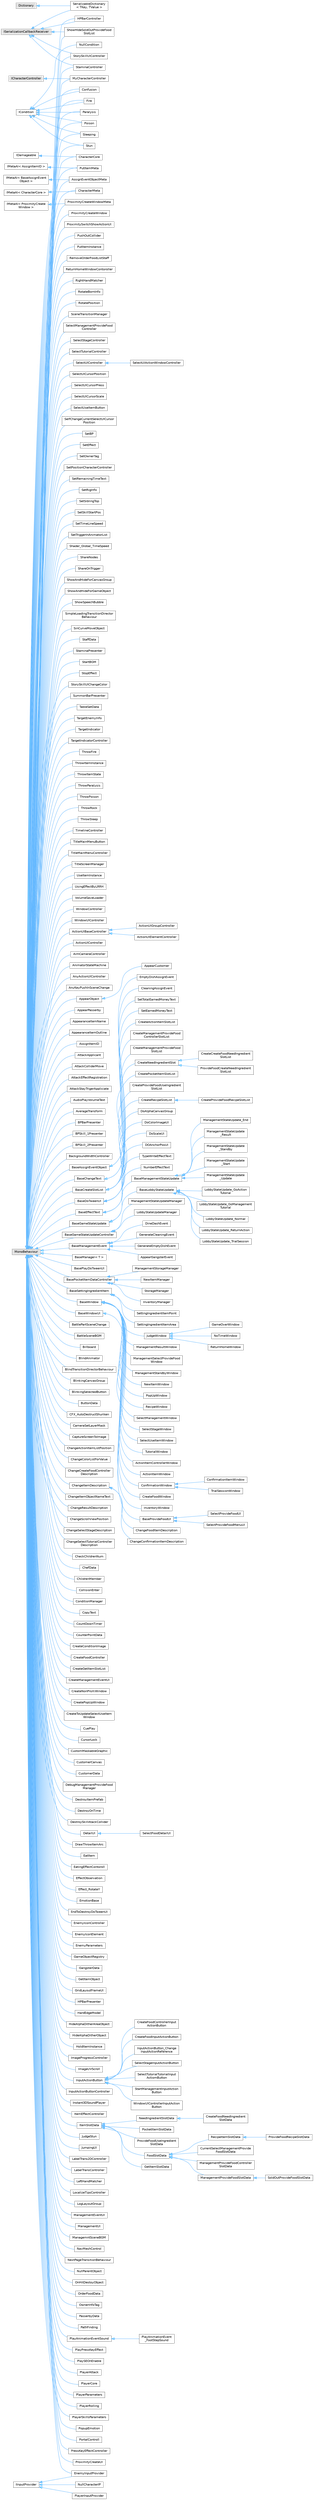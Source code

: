 digraph "クラス階層図"
{
 // LATEX_PDF_SIZE
  bgcolor="transparent";
  edge [fontname=Helvetica,fontsize=10,labelfontname=Helvetica,labelfontsize=10];
  node [fontname=Helvetica,fontsize=10,shape=box,height=0.2,width=0.4];
  rankdir="LR";
  Node0 [id="Node000000",label="Dictionary",height=0.2,width=0.4,color="grey60", fillcolor="#E0E0E0", style="filled",tooltip=" "];
  Node0 -> Node1 [id="edge131_Node000000_Node000001",dir="back",color="steelblue1",style="solid",tooltip=" "];
  Node1 [id="Node000001",label="SerializableDictionary\l\< TKey, TValue \>",height=0.2,width=0.4,color="grey40", fillcolor="white", style="filled",URL="$class_serializable_dictionary.html",tooltip=" "];
  Node233 [id="Node000233",label="ICharacterController",height=0.2,width=0.4,color="grey60", fillcolor="#E0E0E0", style="filled",tooltip=" "];
  Node233 -> Node232 [id="edge132_Node000233_Node000232",dir="back",color="steelblue1",style="solid",tooltip=" "];
  Node232 [id="Node000232",label="MyCharacterController",height=0.2,width=0.4,color="grey40", fillcolor="white", style="filled",URL="$class_my_character_controller.html",tooltip=" "];
  Node145 [id="Node000145",label="ICondition",height=0.2,width=0.4,color="grey40", fillcolor="white", style="filled",URL="$interface_i_condition.html",tooltip=" "];
  Node145 -> Node144 [id="edge133_Node000145_Node000144",dir="back",color="steelblue1",style="solid",tooltip=" "];
  Node144 [id="Node000144",label="Confusion",height=0.2,width=0.4,color="grey40", fillcolor="white", style="filled",URL="$class_confusion.html",tooltip="敵の混乱状態処理"];
  Node145 -> Node146 [id="edge134_Node000145_Node000146",dir="back",color="steelblue1",style="solid",tooltip=" "];
  Node146 [id="Node000146",label="Fire",height=0.2,width=0.4,color="grey40", fillcolor="white", style="filled",URL="$class_fire.html",tooltip=" "];
  Node145 -> Node147 [id="edge135_Node000145_Node000147",dir="back",color="steelblue1",style="solid",tooltip=" "];
  Node147 [id="Node000147",label="NullCondition",height=0.2,width=0.4,color="grey40", fillcolor="white", style="filled",URL="$class_null_condition.html",tooltip=" "];
  Node145 -> Node148 [id="edge136_Node000145_Node000148",dir="back",color="steelblue1",style="solid",tooltip=" "];
  Node148 [id="Node000148",label="Paralysis",height=0.2,width=0.4,color="grey40", fillcolor="white", style="filled",URL="$class_paralysis.html",tooltip=" "];
  Node145 -> Node149 [id="edge137_Node000145_Node000149",dir="back",color="steelblue1",style="solid",tooltip=" "];
  Node149 [id="Node000149",label="Poison",height=0.2,width=0.4,color="grey40", fillcolor="white", style="filled",URL="$class_poison.html",tooltip=" "];
  Node145 -> Node150 [id="edge138_Node000145_Node000150",dir="back",color="steelblue1",style="solid",tooltip=" "];
  Node150 [id="Node000150",label="Sleeping",height=0.2,width=0.4,color="grey40", fillcolor="white", style="filled",URL="$class_sleeping.html",tooltip=" "];
  Node145 -> Node151 [id="edge139_Node000145_Node000151",dir="back",color="steelblue1",style="solid",tooltip=" "];
  Node151 [id="Node000151",label="Stun",height=0.2,width=0.4,color="grey40", fillcolor="white", style="filled",URL="$class_stun.html",tooltip="キャラクターのスタン状態処理"];
  Node136 [id="Node000136",label="IDamageable",height=0.2,width=0.4,color="grey40", fillcolor="white", style="filled",URL="$interface_i_damageable.html",tooltip=" "];
  Node136 -> Node135 [id="edge140_Node000136_Node000135",dir="back",color="steelblue1",style="solid",tooltip=" "];
  Node135 [id="Node000135",label="CharacterCore",height=0.2,width=0.4,color="grey40", fillcolor="white", style="filled",URL="$class_character_core.html",tooltip=" "];
  Node183 [id="Node000183",label="IInputProvider",height=0.2,width=0.4,color="grey40", fillcolor="white", style="filled",URL="$interface_i_input_provider.html",tooltip=" "];
  Node183 -> Node182 [id="edge141_Node000183_Node000182",dir="back",color="steelblue1",style="solid",tooltip=" "];
  Node182 [id="Node000182",label="EnemyInputProvider",height=0.2,width=0.4,color="grey40", fillcolor="white", style="filled",URL="$class_enemy_input_provider.html",tooltip=" "];
  Node183 -> Node184 [id="edge142_Node000183_Node000184",dir="back",color="steelblue1",style="solid",tooltip=" "];
  Node184 [id="Node000184",label="NullCharacterIP",height=0.2,width=0.4,color="grey40", fillcolor="white", style="filled",URL="$class_null_character_i_p.html",tooltip=" "];
  Node183 -> Node185 [id="edge143_Node000183_Node000185",dir="back",color="steelblue1",style="solid",tooltip=" "];
  Node185 [id="Node000185",label="PlayerInputProvider",height=0.2,width=0.4,color="grey40", fillcolor="white", style="filled",URL="$class_player_input_provider.html",tooltip=" "];
  Node262 [id="Node000262",label="IMetaAI\< AssignItemID \>",height=0.2,width=0.4,color="grey40", fillcolor="white", style="filled",URL="$interface_i_meta_a_i.html",tooltip=" "];
  Node262 -> Node261 [id="edge144_Node000262_Node000261",dir="back",color="steelblue1",style="solid",tooltip=" "];
  Node261 [id="Node000261",label="PutItemMeta",height=0.2,width=0.4,color="grey40", fillcolor="white", style="filled",URL="$class_put_item_meta.html",tooltip=" "];
  Node19 [id="Node000019",label="IMetaAI\< BaseAssignEvent\lObject \>",height=0.2,width=0.4,color="grey40", fillcolor="white", style="filled",URL="$interface_i_meta_a_i.html",tooltip=" "];
  Node19 -> Node18 [id="edge145_Node000019_Node000018",dir="back",color="steelblue1",style="solid",tooltip=" "];
  Node18 [id="Node000018",label="AssignEventObjectMeta",height=0.2,width=0.4,color="grey40", fillcolor="white", style="filled",URL="$class_assign_event_object_meta.html",tooltip=" "];
  Node138 [id="Node000138",label="IMetaAI\< CharacterCore \>",height=0.2,width=0.4,color="grey40", fillcolor="white", style="filled",URL="$interface_i_meta_a_i.html",tooltip=" "];
  Node138 -> Node137 [id="edge146_Node000138_Node000137",dir="back",color="steelblue1",style="solid",tooltip=" "];
  Node137 [id="Node000137",label="CharacterMeta",height=0.2,width=0.4,color="grey40", fillcolor="white", style="filled",URL="$class_character_meta.html",tooltip=" "];
  Node257 [id="Node000257",label="IMetaAI\< ProximityCreate\lWindow \>",height=0.2,width=0.4,color="grey40", fillcolor="white", style="filled",URL="$interface_i_meta_a_i.html",tooltip=" "];
  Node257 -> Node256 [id="edge147_Node000257_Node000256",dir="back",color="steelblue1",style="solid",tooltip=" "];
  Node256 [id="Node000256",label="ProximityCreateWindowMeta",height=0.2,width=0.4,color="grey40", fillcolor="white", style="filled",URL="$class_proximity_create_window_meta.html",tooltip=" "];
  Node2 [id="Node000002",label="ISerializationCallbackReceiver",height=0.2,width=0.4,color="grey60", fillcolor="#E0E0E0", style="filled",tooltip=" "];
  Node2 -> Node3 [id="edge148_Node000002_Node000003",dir="back",color="steelblue1",style="solid",tooltip=" "];
  Node3 [id="Node000003",label="HPBarController",height=0.2,width=0.4,color="grey40", fillcolor="white", style="filled",URL="$class_h_p_bar_controller.html",tooltip="進捗率に応じて imageのfillAmountを変更することでimageの長さを変更する　コンポーネント"];
  Node2 -> Node1 [id="edge149_Node000002_Node000001",dir="back",color="steelblue1",style="solid",tooltip=" "];
  Node2 -> Node294 [id="edge150_Node000002_Node000294",dir="back",color="steelblue1",style="solid",tooltip=" "];
  Node294 [id="Node000294",label="ShowHIdeSoldOutProvideFood\lSlotList",height=0.2,width=0.4,color="grey40", fillcolor="white", style="filled",URL="$class_show_h_ide_sold_out_provide_food_slot_list.html",tooltip="経営時、提供料理をの表示非表示を切り替える"];
  Node2 -> Node299 [id="edge151_Node000002_Node000299",dir="back",color="steelblue1",style="solid",tooltip=" "];
  Node299 [id="Node000299",label="StaminaController",height=0.2,width=0.4,color="grey40", fillcolor="white", style="filled",URL="$class_stamina_controller.html",tooltip=" "];
  Node2 -> Node304 [id="edge152_Node000002_Node000304",dir="back",color="steelblue1",style="solid",tooltip=" "];
  Node304 [id="Node000304",label="StorySkillUIController",height=0.2,width=0.4,color="grey40", fillcolor="white", style="filled",URL="$class_story_skill_u_i_controller.html",tooltip=" "];
  Node4 [id="Node000004",label="MonoBehaviour",height=0.2,width=0.4,color="grey60", fillcolor="#E0E0E0", style="filled",tooltip=" "];
  Node4 -> Node5 [id="edge153_Node000004_Node000005",dir="back",color="steelblue1",style="solid",tooltip=" "];
  Node5 [id="Node000005",label="ActionUIBaseController",height=0.2,width=0.4,color="grey40", fillcolor="white", style="filled",URL="$class_action_u_i_base_controller.html",tooltip="ActionUIの基底クラス（吉田）"];
  Node5 -> Node6 [id="edge154_Node000005_Node000006",dir="back",color="steelblue1",style="solid",tooltip=" "];
  Node6 [id="Node000006",label="ActionUIElementController",height=0.2,width=0.4,color="grey40", fillcolor="white", style="filled",URL="$class_action_u_i_element_controller.html",tooltip=" "];
  Node5 -> Node7 [id="edge155_Node000005_Node000007",dir="back",color="steelblue1",style="solid",tooltip=" "];
  Node7 [id="Node000007",label="ActionUIGroupController",height=0.2,width=0.4,color="grey40", fillcolor="white", style="filled",URL="$class_action_u_i_group_controller.html",tooltip=" "];
  Node4 -> Node8 [id="edge156_Node000004_Node000008",dir="back",color="steelblue1",style="solid",tooltip=" "];
  Node8 [id="Node000008",label="ActionUIController",height=0.2,width=0.4,color="grey40", fillcolor="white", style="filled",URL="$class_action_u_i_controller.html",tooltip=" "];
  Node4 -> Node9 [id="edge157_Node000004_Node000009",dir="back",color="steelblue1",style="solid",tooltip=" "];
  Node9 [id="Node000009",label="AimCameraController",height=0.2,width=0.4,color="grey40", fillcolor="white", style="filled",URL="$class_aim_camera_controller.html",tooltip=" "];
  Node4 -> Node10 [id="edge158_Node000004_Node000010",dir="back",color="steelblue1",style="solid",tooltip=" "];
  Node10 [id="Node000010",label="AnimatorStateMachine",height=0.2,width=0.4,color="grey40", fillcolor="white", style="filled",URL="$class_animator_state_machine.html",tooltip=" "];
  Node4 -> Node11 [id="edge159_Node000004_Node000011",dir="back",color="steelblue1",style="solid",tooltip=" "];
  Node11 [id="Node000011",label="AnyActionUIController",height=0.2,width=0.4,color="grey40", fillcolor="white", style="filled",URL="$class_any_action_u_i_controller.html",tooltip="アイテムを拾ったり、インタラクトする際のUI表示を制御するクラス"];
  Node4 -> Node12 [id="edge160_Node000004_Node000012",dir="back",color="steelblue1",style="solid",tooltip=" "];
  Node12 [id="Node000012",label="AnyKeyPushInSceneChange",height=0.2,width=0.4,color="grey40", fillcolor="white", style="filled",URL="$class_any_key_push_in_scene_change.html",tooltip=" "];
  Node4 -> Node13 [id="edge161_Node000004_Node000013",dir="back",color="steelblue1",style="solid",tooltip=" "];
  Node13 [id="Node000013",label="AppearObject",height=0.2,width=0.4,color="grey40", fillcolor="white", style="filled",URL="$class_appear_object.html",tooltip=" "];
  Node13 -> Node14 [id="edge162_Node000013_Node000014",dir="back",color="steelblue1",style="solid",tooltip=" "];
  Node14 [id="Node000014",label="AppearCustomer",height=0.2,width=0.4,color="grey40", fillcolor="white", style="filled",URL="$class_appear_customer.html",tooltip=" "];
  Node4 -> Node15 [id="edge163_Node000004_Node000015",dir="back",color="steelblue1",style="solid",tooltip=" "];
  Node15 [id="Node000015",label="AppearPasserby",height=0.2,width=0.4,color="grey40", fillcolor="white", style="filled",URL="$class_appear_passerby.html",tooltip=" "];
  Node4 -> Node16 [id="edge164_Node000004_Node000016",dir="back",color="steelblue1",style="solid",tooltip=" "];
  Node16 [id="Node000016",label="AppearanceItemName",height=0.2,width=0.4,color="grey40", fillcolor="white", style="filled",URL="$class_appearance_item_name.html",tooltip=" "];
  Node4 -> Node17 [id="edge165_Node000004_Node000017",dir="back",color="steelblue1",style="solid",tooltip=" "];
  Node17 [id="Node000017",label="AppearanceItemOutline",height=0.2,width=0.4,color="grey40", fillcolor="white", style="filled",URL="$class_appearance_item_outline.html",tooltip=" "];
  Node4 -> Node18 [id="edge166_Node000004_Node000018",dir="back",color="steelblue1",style="solid",tooltip=" "];
  Node4 -> Node20 [id="edge167_Node000004_Node000020",dir="back",color="steelblue1",style="solid",tooltip=" "];
  Node20 [id="Node000020",label="AssignItemID",height=0.2,width=0.4,color="grey40", fillcolor="white", style="filled",URL="$class_assign_item_i_d.html",tooltip=" "];
  Node4 -> Node21 [id="edge168_Node000004_Node000021",dir="back",color="steelblue1",style="solid",tooltip=" "];
  Node21 [id="Node000021",label="AttackApplicant",height=0.2,width=0.4,color="grey40", fillcolor="white", style="filled",URL="$class_attack_applicant.html",tooltip=" "];
  Node4 -> Node22 [id="edge169_Node000004_Node000022",dir="back",color="steelblue1",style="solid",tooltip=" "];
  Node22 [id="Node000022",label="AttackColliderMove",height=0.2,width=0.4,color="grey40", fillcolor="white", style="filled",URL="$class_attack_collider_move.html",tooltip=" "];
  Node4 -> Node23 [id="edge170_Node000004_Node000023",dir="back",color="steelblue1",style="solid",tooltip=" "];
  Node23 [id="Node000023",label="AttackEffectRegistration",height=0.2,width=0.4,color="grey40", fillcolor="white", style="filled",URL="$class_attack_effect_registration.html",tooltip=" "];
  Node4 -> Node24 [id="edge171_Node000004_Node000024",dir="back",color="steelblue1",style="solid",tooltip=" "];
  Node24 [id="Node000024",label="AttackStayTrigerAppliciate",height=0.2,width=0.4,color="grey40", fillcolor="white", style="filled",URL="$class_attack_stay_triger_appliciate.html",tooltip=" "];
  Node4 -> Node25 [id="edge172_Node000004_Node000025",dir="back",color="steelblue1",style="solid",tooltip=" "];
  Node25 [id="Node000025",label="AudioPlayVolumeTest",height=0.2,width=0.4,color="grey40", fillcolor="white", style="filled",URL="$class_audio_play_volume_test.html",tooltip=" "];
  Node4 -> Node26 [id="edge173_Node000004_Node000026",dir="back",color="steelblue1",style="solid",tooltip=" "];
  Node26 [id="Node000026",label="AverageTransform",height=0.2,width=0.4,color="grey40", fillcolor="white", style="filled",URL="$class_average_transform.html",tooltip="TransformListの平均座標を計算　伊波"];
  Node4 -> Node27 [id="edge174_Node000004_Node000027",dir="back",color="steelblue1",style="solid",tooltip=" "];
  Node27 [id="Node000027",label="BPBarPresenter",height=0.2,width=0.4,color="grey40", fillcolor="white", style="filled",URL="$class_b_p_bar_presenter.html",tooltip=" "];
  Node4 -> Node28 [id="edge175_Node000004_Node000028",dir="back",color="steelblue1",style="solid",tooltip=" "];
  Node28 [id="Node000028",label="BPSkill_1Presenter",height=0.2,width=0.4,color="grey40", fillcolor="white", style="filled",URL="$class_b_p_skill__1_presenter.html",tooltip=" "];
  Node4 -> Node29 [id="edge176_Node000004_Node000029",dir="back",color="steelblue1",style="solid",tooltip=" "];
  Node29 [id="Node000029",label="BPSkill_2Presenter",height=0.2,width=0.4,color="grey40", fillcolor="white", style="filled",URL="$class_b_p_skill__2_presenter.html",tooltip=" "];
  Node4 -> Node30 [id="edge177_Node000004_Node000030",dir="back",color="steelblue1",style="solid",tooltip=" "];
  Node30 [id="Node000030",label="BackgroundWidthController",height=0.2,width=0.4,color="grey40", fillcolor="white", style="filled",URL="$class_background_width_controller.html",tooltip=" "];
  Node4 -> Node31 [id="edge178_Node000004_Node000031",dir="back",color="steelblue1",style="solid",tooltip=" "];
  Node31 [id="Node000031",label="BaseAssignEventObject",height=0.2,width=0.4,color="grey40", fillcolor="white", style="filled",URL="$class_base_assign_event_object.html",tooltip="ImetaAIを用いてイベントオブジェクト群として管理するための外部アクセス前提イベントオブジェクトの基底クラス 接触時イベント(自動),接触終了時イベント(自動)、アクセス時イベント(外部呼び出し)"];
  Node31 -> Node32 [id="edge179_Node000031_Node000032",dir="back",color="steelblue1",style="solid",tooltip=" "];
  Node32 [id="Node000032",label="CleaningAssignEvent",height=0.2,width=0.4,color="grey40", fillcolor="white", style="filled",URL="$class_cleaning_assign_event.html",tooltip="汚れ自体の接触時の挙動を制御するスクリプト"];
  Node31 -> Node33 [id="edge180_Node000031_Node000033",dir="back",color="steelblue1",style="solid",tooltip=" "];
  Node33 [id="Node000033",label="EmptyDishAssignEvent",height=0.2,width=0.4,color="grey40", fillcolor="white", style="filled",URL="$class_empty_dish_assign_event.html",tooltip="汚れ自体の接触時の挙動を制御するスクリプト"];
  Node4 -> Node34 [id="edge181_Node000004_Node000034",dir="back",color="steelblue1",style="solid",tooltip=" "];
  Node34 [id="Node000034",label="BaseChangeText",height=0.2,width=0.4,color="grey40", fillcolor="white", style="filled",URL="$class_base_change_text.html",tooltip=" "];
  Node34 -> Node35 [id="edge182_Node000034_Node000035",dir="back",color="steelblue1",style="solid",tooltip=" "];
  Node35 [id="Node000035",label="SetEarnedMoneyText",height=0.2,width=0.4,color="grey40", fillcolor="white", style="filled",URL="$class_set_earned_money_text.html",tooltip=" "];
  Node34 -> Node36 [id="edge183_Node000034_Node000036",dir="back",color="steelblue1",style="solid",tooltip=" "];
  Node36 [id="Node000036",label="SetTotalEarnedMoneyText",height=0.2,width=0.4,color="grey40", fillcolor="white", style="filled",URL="$class_set_total_earned_money_text.html",tooltip=" "];
  Node4 -> Node37 [id="edge184_Node000004_Node000037",dir="back",color="steelblue1",style="solid",tooltip=" "];
  Node37 [id="Node000037",label="BaseCreateSlotList",height=0.2,width=0.4,color="grey40", fillcolor="white", style="filled",URL="$class_base_create_slot_list.html",tooltip=" "];
  Node37 -> Node38 [id="edge185_Node000037_Node000038",dir="back",color="steelblue1",style="solid",tooltip=" "];
  Node38 [id="Node000038",label="CreateActionItemSlotList",height=0.2,width=0.4,color="grey40", fillcolor="white", style="filled",URL="$class_create_action_item_slot_list.html",tooltip=" "];
  Node37 -> Node39 [id="edge186_Node000037_Node000039",dir="back",color="steelblue1",style="solid",tooltip=" "];
  Node39 [id="Node000039",label="CreateManagementProvideFood\lControllerSlotList",height=0.2,width=0.4,color="grey40", fillcolor="white", style="filled",URL="$class_create_management_provide_food_controller_slot_list.html",tooltip=" "];
  Node37 -> Node40 [id="edge187_Node000037_Node000040",dir="back",color="steelblue1",style="solid",tooltip=" "];
  Node40 [id="Node000040",label="CreateManagementProvideFood\lSlotList",height=0.2,width=0.4,color="grey40", fillcolor="white", style="filled",URL="$class_create_management_provide_food_slot_list.html",tooltip=" "];
  Node37 -> Node41 [id="edge188_Node000037_Node000041",dir="back",color="steelblue1",style="solid",tooltip=" "];
  Node41 [id="Node000041",label="CreateNeedIngredientSlot",height=0.2,width=0.4,color="grey40", fillcolor="white", style="filled",URL="$class_create_need_ingredient_slot.html",tooltip=" "];
  Node41 -> Node42 [id="edge189_Node000041_Node000042",dir="back",color="steelblue1",style="solid",tooltip=" "];
  Node42 [id="Node000042",label="CreateCreateFoodNeedIngredient\lSlotList",height=0.2,width=0.4,color="grey40", fillcolor="white", style="filled",URL="$class_create_create_food_need_ingredient_slot_list.html",tooltip=" "];
  Node41 -> Node43 [id="edge190_Node000041_Node000043",dir="back",color="steelblue1",style="solid",tooltip=" "];
  Node43 [id="Node000043",label="ProvideFoodCreateNeedIngredient\lSlotList",height=0.2,width=0.4,color="grey40", fillcolor="white", style="filled",URL="$class_provide_food_create_need_ingredient_slot_list.html",tooltip=" "];
  Node37 -> Node44 [id="edge191_Node000037_Node000044",dir="back",color="steelblue1",style="solid",tooltip=" "];
  Node44 [id="Node000044",label="CreatePocketItemSlotList",height=0.2,width=0.4,color="grey40", fillcolor="white", style="filled",URL="$class_create_pocket_item_slot_list.html",tooltip=" "];
  Node37 -> Node45 [id="edge192_Node000037_Node000045",dir="back",color="steelblue1",style="solid",tooltip=" "];
  Node45 [id="Node000045",label="CreateProvideFoodUseIngredient\lSlotList",height=0.2,width=0.4,color="grey40", fillcolor="white", style="filled",URL="$class_create_provide_food_use_ingredient_slot_list.html",tooltip=" "];
  Node37 -> Node46 [id="edge193_Node000037_Node000046",dir="back",color="steelblue1",style="solid",tooltip=" "];
  Node46 [id="Node000046",label="CreateRecipeSlotList",height=0.2,width=0.4,color="grey40", fillcolor="white", style="filled",URL="$class_create_recipe_slot_list.html",tooltip=" "];
  Node46 -> Node47 [id="edge194_Node000046_Node000047",dir="back",color="steelblue1",style="solid",tooltip=" "];
  Node47 [id="Node000047",label="CreateProvideFoodRecipeSlotList",height=0.2,width=0.4,color="grey40", fillcolor="white", style="filled",URL="$class_create_provide_food_recipe_slot_list.html",tooltip=" "];
  Node4 -> Node48 [id="edge195_Node000004_Node000048",dir="back",color="steelblue1",style="solid",tooltip=" "];
  Node48 [id="Node000048",label="BaseDoTweenUI",height=0.2,width=0.4,color="grey40", fillcolor="white", style="filled",URL="$class_base_do_tween_u_i.html",tooltip=" "];
  Node48 -> Node49 [id="edge196_Node000048_Node000049",dir="back",color="steelblue1",style="solid",tooltip=" "];
  Node49 [id="Node000049",label="DOAnchorPosUI",height=0.2,width=0.4,color="grey40", fillcolor="white", style="filled",URL="$class_d_o_anchor_pos_u_i.html",tooltip=" "];
  Node48 -> Node50 [id="edge197_Node000048_Node000050",dir="back",color="steelblue1",style="solid",tooltip=" "];
  Node50 [id="Node000050",label="DoAlphaCanvasGroup",height=0.2,width=0.4,color="grey40", fillcolor="white", style="filled",URL="$class_do_alpha_canvas_group.html",tooltip=" "];
  Node48 -> Node51 [id="edge198_Node000048_Node000051",dir="back",color="steelblue1",style="solid",tooltip=" "];
  Node51 [id="Node000051",label="DoColorImageUI",height=0.2,width=0.4,color="grey40", fillcolor="white", style="filled",URL="$class_do_color_image_u_i.html",tooltip=" "];
  Node48 -> Node52 [id="edge199_Node000048_Node000052",dir="back",color="steelblue1",style="solid",tooltip=" "];
  Node52 [id="Node000052",label="DoScaleUI",height=0.2,width=0.4,color="grey40", fillcolor="white", style="filled",URL="$class_do_scale_u_i.html",tooltip=" "];
  Node4 -> Node53 [id="edge200_Node000004_Node000053",dir="back",color="steelblue1",style="solid",tooltip=" "];
  Node53 [id="Node000053",label="BaseEffectText",height=0.2,width=0.4,color="grey40", fillcolor="white", style="filled",URL="$class_base_effect_text.html",tooltip=" "];
  Node53 -> Node54 [id="edge201_Node000053_Node000054",dir="back",color="steelblue1",style="solid",tooltip=" "];
  Node54 [id="Node000054",label="NumberEffectText",height=0.2,width=0.4,color="grey40", fillcolor="white", style="filled",URL="$class_number_effect_text.html",tooltip=" "];
  Node53 -> Node55 [id="edge202_Node000053_Node000055",dir="back",color="steelblue1",style="solid",tooltip=" "];
  Node55 [id="Node000055",label="TypeWriteEffectText",height=0.2,width=0.4,color="grey40", fillcolor="white", style="filled",URL="$class_type_write_effect_text.html",tooltip=" "];
  Node4 -> Node56 [id="edge203_Node000004_Node000056",dir="back",color="steelblue1",style="solid",tooltip=" "];
  Node56 [id="Node000056",label="BaseGameStateUpdate",height=0.2,width=0.4,color="grey40", fillcolor="white", style="filled",URL="$class_base_game_state_update.html",tooltip=" "];
  Node56 -> Node57 [id="edge204_Node000056_Node000057",dir="back",color="steelblue1",style="solid",tooltip=" "];
  Node57 [id="Node000057",label="BaseLobbyStateUpdate",height=0.2,width=0.4,color="grey40", fillcolor="white", style="filled",URL="$class_base_lobby_state_update.html",tooltip=" "];
  Node57 -> Node58 [id="edge205_Node000057_Node000058",dir="back",color="steelblue1",style="solid",tooltip=" "];
  Node58 [id="Node000058",label="LobbyStateUpdate_GoAction\lTutorial",height=0.2,width=0.4,color="grey40", fillcolor="white", style="filled",URL="$class_lobby_state_update___go_action_tutorial.html",tooltip=" "];
  Node57 -> Node59 [id="edge206_Node000057_Node000059",dir="back",color="steelblue1",style="solid",tooltip=" "];
  Node59 [id="Node000059",label="LobbyStateUpdate_GoManagement\lTutorial",height=0.2,width=0.4,color="grey40", fillcolor="white", style="filled",URL="$class_lobby_state_update___go_management_tutorial.html",tooltip=" "];
  Node57 -> Node60 [id="edge207_Node000057_Node000060",dir="back",color="steelblue1",style="solid",tooltip=" "];
  Node60 [id="Node000060",label="LobbyStateUpdate_Normal",height=0.2,width=0.4,color="grey40", fillcolor="white", style="filled",URL="$class_lobby_state_update___normal.html",tooltip=" "];
  Node57 -> Node61 [id="edge208_Node000057_Node000061",dir="back",color="steelblue1",style="solid",tooltip=" "];
  Node61 [id="Node000061",label="LobbyStateUpdate_ReturnAction",height=0.2,width=0.4,color="grey40", fillcolor="white", style="filled",URL="$class_lobby_state_update___return_action.html",tooltip=" "];
  Node57 -> Node62 [id="edge209_Node000057_Node000062",dir="back",color="steelblue1",style="solid",tooltip=" "];
  Node62 [id="Node000062",label="LobbyStateUpdate_TrialSession",height=0.2,width=0.4,color="grey40", fillcolor="white", style="filled",URL="$class_lobby_state_update___trial_session.html",tooltip=" "];
  Node56 -> Node63 [id="edge210_Node000056_Node000063",dir="back",color="steelblue1",style="solid",tooltip=" "];
  Node63 [id="Node000063",label="BaseManagementStateUpdate",height=0.2,width=0.4,color="grey40", fillcolor="white", style="filled",URL="$class_base_management_state_update.html",tooltip=" "];
  Node63 -> Node64 [id="edge211_Node000063_Node000064",dir="back",color="steelblue1",style="solid",tooltip=" "];
  Node64 [id="Node000064",label="ManagementStateUpdate_End",height=0.2,width=0.4,color="grey40", fillcolor="white", style="filled",URL="$class_management_state_update___end.html",tooltip=" "];
  Node63 -> Node65 [id="edge212_Node000063_Node000065",dir="back",color="steelblue1",style="solid",tooltip=" "];
  Node65 [id="Node000065",label="ManagementStateUpdate\l_Result",height=0.2,width=0.4,color="grey40", fillcolor="white", style="filled",URL="$class_management_state_update___result.html",tooltip=" "];
  Node63 -> Node66 [id="edge213_Node000063_Node000066",dir="back",color="steelblue1",style="solid",tooltip=" "];
  Node66 [id="Node000066",label="ManagementStateUpdate\l_Standby",height=0.2,width=0.4,color="grey40", fillcolor="white", style="filled",URL="$class_management_state_update___standby.html",tooltip=" "];
  Node63 -> Node67 [id="edge214_Node000063_Node000067",dir="back",color="steelblue1",style="solid",tooltip=" "];
  Node67 [id="Node000067",label="ManagementStateUpdate\l_Start",height=0.2,width=0.4,color="grey40", fillcolor="white", style="filled",URL="$class_management_state_update___start.html",tooltip=" "];
  Node63 -> Node68 [id="edge215_Node000063_Node000068",dir="back",color="steelblue1",style="solid",tooltip=" "];
  Node68 [id="Node000068",label="ManagementStateUpdate\l_Update",height=0.2,width=0.4,color="grey40", fillcolor="white", style="filled",URL="$class_management_state_update___update.html",tooltip=" "];
  Node4 -> Node69 [id="edge216_Node000004_Node000069",dir="back",color="steelblue1",style="solid",tooltip=" "];
  Node69 [id="Node000069",label="BaseGameStateUpdateController",height=0.2,width=0.4,color="grey40", fillcolor="white", style="filled",URL="$class_base_game_state_update_controller.html",tooltip=" "];
  Node69 -> Node70 [id="edge217_Node000069_Node000070",dir="back",color="steelblue1",style="solid",tooltip=" "];
  Node70 [id="Node000070",label="LobbyStateUpdateManager",height=0.2,width=0.4,color="grey40", fillcolor="white", style="filled",URL="$class_lobby_state_update_manager.html",tooltip=" "];
  Node69 -> Node71 [id="edge218_Node000069_Node000071",dir="back",color="steelblue1",style="solid",tooltip=" "];
  Node71 [id="Node000071",label="ManagementStateUpdateManager",height=0.2,width=0.4,color="grey40", fillcolor="white", style="filled",URL="$class_management_state_update_manager.html",tooltip=" "];
  Node4 -> Node72 [id="edge219_Node000004_Node000072",dir="back",color="steelblue1",style="solid",tooltip=" "];
  Node72 [id="Node000072",label="BaseManagementEvent",height=0.2,width=0.4,color="grey40", fillcolor="white", style="filled",URL="$class_base_management_event.html",tooltip="経営イベントの基底クラス マネージャーから管理される想定 (ManagementEventManager.cs)"];
  Node72 -> Node73 [id="edge220_Node000072_Node000073",dir="back",color="steelblue1",style="solid",tooltip=" "];
  Node73 [id="Node000073",label="AppearGangsterEvent",height=0.2,width=0.4,color="grey40", fillcolor="white", style="filled",URL="$class_appear_gangster_event.html",tooltip=" "];
  Node72 -> Node74 [id="edge221_Node000072_Node000074",dir="back",color="steelblue1",style="solid",tooltip=" "];
  Node74 [id="Node000074",label="DineDashEvent",height=0.2,width=0.4,color="grey40", fillcolor="white", style="filled",URL="$class_dine_dash_event.html",tooltip=" "];
  Node72 -> Node75 [id="edge222_Node000072_Node000075",dir="back",color="steelblue1",style="solid",tooltip=" "];
  Node75 [id="Node000075",label="GenerateCleaningEvent",height=0.2,width=0.4,color="grey40", fillcolor="white", style="filled",URL="$class_generate_cleaning_event.html",tooltip="汚れイベント"];
  Node72 -> Node76 [id="edge223_Node000072_Node000076",dir="back",color="steelblue1",style="solid",tooltip=" "];
  Node76 [id="Node000076",label="GenerateEmptyDishEvent",height=0.2,width=0.4,color="grey40", fillcolor="white", style="filled",URL="$class_generate_empty_dish_event.html",tooltip=" "];
  Node4 -> Node77 [id="edge224_Node000004_Node000077",dir="back",color="steelblue1",style="solid",tooltip=" "];
  Node77 [id="Node000077",label="BaseManager\< T \>",height=0.2,width=0.4,color="grey40", fillcolor="white", style="filled",URL="$class_base_manager.html",tooltip=" "];
  Node4 -> Node78 [id="edge225_Node000004_Node000078",dir="back",color="steelblue1",style="solid",tooltip=" "];
  Node78 [id="Node000078",label="BasePlayDoTweenUI",height=0.2,width=0.4,color="grey40", fillcolor="white", style="filled",URL="$class_base_play_do_tween_u_i.html",tooltip=" "];
  Node4 -> Node79 [id="edge226_Node000004_Node000079",dir="back",color="steelblue1",style="solid",tooltip=" "];
  Node79 [id="Node000079",label="BasePocketItemDataController",height=0.2,width=0.4,color="grey40", fillcolor="white", style="filled",URL="$class_base_pocket_item_data_controller.html",tooltip=" "];
  Node79 -> Node80 [id="edge227_Node000079_Node000080",dir="back",color="steelblue1",style="solid",tooltip=" "];
  Node80 [id="Node000080",label="InventoryManager",height=0.2,width=0.4,color="grey40", fillcolor="white", style="filled",URL="$class_inventory_manager.html",tooltip=" "];
  Node79 -> Node81 [id="edge228_Node000079_Node000081",dir="back",color="steelblue1",style="solid",tooltip=" "];
  Node81 [id="Node000081",label="ManagementStorageManager",height=0.2,width=0.4,color="grey40", fillcolor="white", style="filled",URL="$class_management_storage_manager.html",tooltip=" "];
  Node79 -> Node82 [id="edge229_Node000079_Node000082",dir="back",color="steelblue1",style="solid",tooltip=" "];
  Node82 [id="Node000082",label="NewItemManager",height=0.2,width=0.4,color="grey40", fillcolor="white", style="filled",URL="$class_new_item_manager.html",tooltip=" "];
  Node79 -> Node83 [id="edge230_Node000079_Node000083",dir="back",color="steelblue1",style="solid",tooltip=" "];
  Node83 [id="Node000083",label="StorageManager",height=0.2,width=0.4,color="grey40", fillcolor="white", style="filled",URL="$class_storage_manager.html",tooltip=" "];
  Node4 -> Node84 [id="edge231_Node000004_Node000084",dir="back",color="steelblue1",style="solid",tooltip=" "];
  Node84 [id="Node000084",label="BaseSettingIngredientItem",height=0.2,width=0.4,color="grey40", fillcolor="white", style="filled",URL="$class_base_setting_ingredient_item.html",tooltip=" "];
  Node84 -> Node85 [id="edge232_Node000084_Node000085",dir="back",color="steelblue1",style="solid",tooltip=" "];
  Node85 [id="Node000085",label="SettingIngredientItemArea",height=0.2,width=0.4,color="grey40", fillcolor="white", style="filled",URL="$class_setting_ingredient_item_area.html",tooltip=" "];
  Node84 -> Node86 [id="edge233_Node000084_Node000086",dir="back",color="steelblue1",style="solid",tooltip=" "];
  Node86 [id="Node000086",label="SettingIngredientItemPoint",height=0.2,width=0.4,color="grey40", fillcolor="white", style="filled",URL="$class_setting_ingredient_item_point.html",tooltip=" "];
  Node4 -> Node87 [id="edge234_Node000004_Node000087",dir="back",color="steelblue1",style="solid",tooltip=" "];
  Node87 [id="Node000087",label="BaseWindow",height=0.2,width=0.4,color="grey40", fillcolor="white", style="filled",URL="$class_base_window.html",tooltip=" "];
  Node87 -> Node88 [id="edge235_Node000087_Node000088",dir="back",color="steelblue1",style="solid",tooltip=" "];
  Node88 [id="Node000088",label="ActionItemControllerWindow",height=0.2,width=0.4,color="grey40", fillcolor="white", style="filled",URL="$class_action_item_controller_window.html",tooltip=" "];
  Node87 -> Node89 [id="edge236_Node000087_Node000089",dir="back",color="steelblue1",style="solid",tooltip=" "];
  Node89 [id="Node000089",label="ActionItemWindow",height=0.2,width=0.4,color="grey40", fillcolor="white", style="filled",URL="$class_action_item_window.html",tooltip=" "];
  Node87 -> Node90 [id="edge237_Node000087_Node000090",dir="back",color="steelblue1",style="solid",tooltip=" "];
  Node90 [id="Node000090",label="ConfirmationWindow",height=0.2,width=0.4,color="grey40", fillcolor="white", style="filled",URL="$class_confirmation_window.html",tooltip=" "];
  Node90 -> Node91 [id="edge238_Node000090_Node000091",dir="back",color="steelblue1",style="solid",tooltip=" "];
  Node91 [id="Node000091",label="ConfirmationItemWindow",height=0.2,width=0.4,color="grey40", fillcolor="white", style="filled",URL="$class_confirmation_item_window.html",tooltip=" "];
  Node90 -> Node92 [id="edge239_Node000090_Node000092",dir="back",color="steelblue1",style="solid",tooltip=" "];
  Node92 [id="Node000092",label="TrialSessionWindow",height=0.2,width=0.4,color="grey40", fillcolor="white", style="filled",URL="$class_trial_session_window.html",tooltip=" "];
  Node87 -> Node93 [id="edge240_Node000087_Node000093",dir="back",color="steelblue1",style="solid",tooltip=" "];
  Node93 [id="Node000093",label="CreateFoodWindow",height=0.2,width=0.4,color="grey40", fillcolor="white", style="filled",URL="$class_create_food_window.html",tooltip=" "];
  Node87 -> Node94 [id="edge241_Node000087_Node000094",dir="back",color="steelblue1",style="solid",tooltip=" "];
  Node94 [id="Node000094",label="InventoryWindow",height=0.2,width=0.4,color="grey40", fillcolor="white", style="filled",URL="$class_inventory_window.html",tooltip=" "];
  Node87 -> Node95 [id="edge242_Node000087_Node000095",dir="back",color="steelblue1",style="solid",tooltip=" "];
  Node95 [id="Node000095",label="JudgeWindow",height=0.2,width=0.4,color="grey40", fillcolor="white", style="filled",URL="$class_judge_window.html",tooltip=" "];
  Node95 -> Node96 [id="edge243_Node000095_Node000096",dir="back",color="steelblue1",style="solid",tooltip=" "];
  Node96 [id="Node000096",label="GameOverWindow",height=0.2,width=0.4,color="grey40", fillcolor="white", style="filled",URL="$class_game_over_window.html",tooltip=" "];
  Node95 -> Node97 [id="edge244_Node000095_Node000097",dir="back",color="steelblue1",style="solid",tooltip=" "];
  Node97 [id="Node000097",label="NoTimeWindow",height=0.2,width=0.4,color="grey40", fillcolor="white", style="filled",URL="$class_no_time_window.html",tooltip=" "];
  Node95 -> Node98 [id="edge245_Node000095_Node000098",dir="back",color="steelblue1",style="solid",tooltip=" "];
  Node98 [id="Node000098",label="ReturnHomeWindow",height=0.2,width=0.4,color="grey40", fillcolor="white", style="filled",URL="$class_return_home_window.html",tooltip=" "];
  Node87 -> Node99 [id="edge246_Node000087_Node000099",dir="back",color="steelblue1",style="solid",tooltip=" "];
  Node99 [id="Node000099",label="ManagementResultWindow",height=0.2,width=0.4,color="grey40", fillcolor="white", style="filled",URL="$class_management_result_window.html",tooltip=" "];
  Node87 -> Node100 [id="edge247_Node000087_Node000100",dir="back",color="steelblue1",style="solid",tooltip=" "];
  Node100 [id="Node000100",label="ManagementSelectProvideFood\lWindow",height=0.2,width=0.4,color="grey40", fillcolor="white", style="filled",URL="$class_management_select_provide_food_window.html",tooltip=" "];
  Node87 -> Node101 [id="edge248_Node000087_Node000101",dir="back",color="steelblue1",style="solid",tooltip=" "];
  Node101 [id="Node000101",label="ManagementStandbyWindow",height=0.2,width=0.4,color="grey40", fillcolor="white", style="filled",URL="$class_management_standby_window.html",tooltip=" "];
  Node87 -> Node102 [id="edge249_Node000087_Node000102",dir="back",color="steelblue1",style="solid",tooltip=" "];
  Node102 [id="Node000102",label="NewItemWindow",height=0.2,width=0.4,color="grey40", fillcolor="white", style="filled",URL="$class_new_item_window.html",tooltip=" "];
  Node87 -> Node103 [id="edge250_Node000087_Node000103",dir="back",color="steelblue1",style="solid",tooltip=" "];
  Node103 [id="Node000103",label="PopUpWindow",height=0.2,width=0.4,color="grey40", fillcolor="white", style="filled",URL="$class_pop_up_window.html",tooltip=" "];
  Node87 -> Node104 [id="edge251_Node000087_Node000104",dir="back",color="steelblue1",style="solid",tooltip=" "];
  Node104 [id="Node000104",label="RecipeWindow",height=0.2,width=0.4,color="grey40", fillcolor="white", style="filled",URL="$class_recipe_window.html",tooltip=" "];
  Node87 -> Node105 [id="edge252_Node000087_Node000105",dir="back",color="steelblue1",style="solid",tooltip=" "];
  Node105 [id="Node000105",label="SelectManagementWindow",height=0.2,width=0.4,color="grey40", fillcolor="white", style="filled",URL="$class_select_management_window.html",tooltip=" "];
  Node87 -> Node106 [id="edge253_Node000087_Node000106",dir="back",color="steelblue1",style="solid",tooltip=" "];
  Node106 [id="Node000106",label="SelectStageWindow",height=0.2,width=0.4,color="grey40", fillcolor="white", style="filled",URL="$class_select_stage_window.html",tooltip=" "];
  Node87 -> Node107 [id="edge254_Node000087_Node000107",dir="back",color="steelblue1",style="solid",tooltip=" "];
  Node107 [id="Node000107",label="SelectUseItemWindow",height=0.2,width=0.4,color="grey40", fillcolor="white", style="filled",URL="$class_select_use_item_window.html",tooltip=" "];
  Node87 -> Node108 [id="edge255_Node000087_Node000108",dir="back",color="steelblue1",style="solid",tooltip=" "];
  Node108 [id="Node000108",label="TutorialWindow",height=0.2,width=0.4,color="grey40", fillcolor="white", style="filled",URL="$class_tutorial_window.html",tooltip=" "];
  Node4 -> Node109 [id="edge256_Node000004_Node000109",dir="back",color="steelblue1",style="solid",tooltip=" "];
  Node109 [id="Node000109",label="BaseWindowUI",height=0.2,width=0.4,color="grey40", fillcolor="white", style="filled",URL="$class_base_window_u_i.html",tooltip=" "];
  Node109 -> Node110 [id="edge257_Node000109_Node000110",dir="back",color="steelblue1",style="solid",tooltip=" "];
  Node110 [id="Node000110",label="BaseProvideFoodUI",height=0.2,width=0.4,color="grey40", fillcolor="white", style="filled",URL="$class_base_provide_food_u_i.html",tooltip=" "];
  Node110 -> Node111 [id="edge258_Node000110_Node000111",dir="back",color="steelblue1",style="solid",tooltip=" "];
  Node111 [id="Node000111",label="SelectProvideFoodMenuUI",height=0.2,width=0.4,color="grey40", fillcolor="white", style="filled",URL="$class_select_provide_food_menu_u_i.html",tooltip=" "];
  Node110 -> Node112 [id="edge259_Node000110_Node000112",dir="back",color="steelblue1",style="solid",tooltip=" "];
  Node112 [id="Node000112",label="SelectProvideFoodUI",height=0.2,width=0.4,color="grey40", fillcolor="white", style="filled",URL="$class_select_provide_food_u_i.html",tooltip=" "];
  Node4 -> Node113 [id="edge260_Node000004_Node000113",dir="back",color="steelblue1",style="solid",tooltip=" "];
  Node113 [id="Node000113",label="BattlePartSceneChange",height=0.2,width=0.4,color="grey40", fillcolor="white", style="filled",URL="$class_battle_part_scene_change.html",tooltip=" "];
  Node4 -> Node114 [id="edge261_Node000004_Node000114",dir="back",color="steelblue1",style="solid",tooltip=" "];
  Node114 [id="Node000114",label="BattleSceneBGM",height=0.2,width=0.4,color="grey40", fillcolor="white", style="filled",URL="$class_battle_scene_b_g_m.html",tooltip=" "];
  Node4 -> Node115 [id="edge262_Node000004_Node000115",dir="back",color="steelblue1",style="solid",tooltip=" "];
  Node115 [id="Node000115",label="Billboard",height=0.2,width=0.4,color="grey40", fillcolor="white", style="filled",URL="$class_billboard.html",tooltip="Canvasのビルボード用スクリプト（吉田）"];
  Node4 -> Node116 [id="edge263_Node000004_Node000116",dir="back",color="steelblue1",style="solid",tooltip=" "];
  Node116 [id="Node000116",label="BlindAnimator",height=0.2,width=0.4,color="grey40", fillcolor="white", style="filled",URL="$class_blind_animator.html",tooltip=" "];
  Node4 -> Node117 [id="edge264_Node000004_Node000117",dir="back",color="steelblue1",style="solid",tooltip=" "];
  Node117 [id="Node000117",label="BlindTransitionDirectorBehaviour",height=0.2,width=0.4,color="grey40", fillcolor="white", style="filled",URL="$class_blind_transition_director_behaviour.html",tooltip=" "];
  Node4 -> Node118 [id="edge265_Node000004_Node000118",dir="back",color="steelblue1",style="solid",tooltip=" "];
  Node118 [id="Node000118",label="BlinkingCanvasGroup",height=0.2,width=0.4,color="grey40", fillcolor="white", style="filled",URL="$class_blinking_canvas_group.html",tooltip="キャンバスグループを点滅させる"];
  Node4 -> Node119 [id="edge266_Node000004_Node000119",dir="back",color="steelblue1",style="solid",tooltip=" "];
  Node119 [id="Node000119",label="BlinkingSelectedButton",height=0.2,width=0.4,color="grey40", fillcolor="white", style="filled",URL="$class_blinking_selected_button.html",tooltip="　選択されたボタンを点滅させる"];
  Node4 -> Node120 [id="edge267_Node000004_Node000120",dir="back",color="steelblue1",style="solid",tooltip=" "];
  Node120 [id="Node000120",label="ButtonData",height=0.2,width=0.4,color="grey40", fillcolor="white", style="filled",URL="$class_button_data.html",tooltip=" "];
  Node4 -> Node121 [id="edge268_Node000004_Node000121",dir="back",color="steelblue1",style="solid",tooltip=" "];
  Node121 [id="Node000121",label="CFX_AutoDestructShuriken",height=0.2,width=0.4,color="grey40", fillcolor="white", style="filled",URL="$class_c_f_x___auto_destruct_shuriken.html",tooltip=" "];
  Node4 -> Node122 [id="edge269_Node000004_Node000122",dir="back",color="steelblue1",style="solid",tooltip=" "];
  Node122 [id="Node000122",label="CameraSetLayerMask",height=0.2,width=0.4,color="grey40", fillcolor="white", style="filled",URL="$class_camera_set_layer_mask.html",tooltip=" "];
  Node4 -> Node123 [id="edge270_Node000004_Node000123",dir="back",color="steelblue1",style="solid",tooltip=" "];
  Node123 [id="Node000123",label="CaptureScreenToImage",height=0.2,width=0.4,color="grey40", fillcolor="white", style="filled",URL="$class_capture_screen_to_image.html",tooltip=" "];
  Node4 -> Node124 [id="edge271_Node000004_Node000124",dir="back",color="steelblue1",style="solid",tooltip=" "];
  Node124 [id="Node000124",label="ChangeActionItemListPosition",height=0.2,width=0.4,color="grey40", fillcolor="white", style="filled",URL="$class_change_action_item_list_position.html",tooltip=" "];
  Node4 -> Node125 [id="edge272_Node000004_Node000125",dir="back",color="steelblue1",style="solid",tooltip=" "];
  Node125 [id="Node000125",label="ChangeColorListForValue",height=0.2,width=0.4,color="grey40", fillcolor="white", style="filled",URL="$class_change_color_list_for_value.html",tooltip="Value に応じて色を変更する"];
  Node4 -> Node126 [id="edge273_Node000004_Node000126",dir="back",color="steelblue1",style="solid",tooltip=" "];
  Node126 [id="Node000126",label="ChangeCreateFoodController\lDescription",height=0.2,width=0.4,color="grey40", fillcolor="white", style="filled",URL="$class_change_create_food_controller_description.html",tooltip=" "];
  Node4 -> Node127 [id="edge274_Node000004_Node000127",dir="back",color="steelblue1",style="solid",tooltip=" "];
  Node127 [id="Node000127",label="ChangeItemDescription",height=0.2,width=0.4,color="grey40", fillcolor="white", style="filled",URL="$class_change_item_description.html",tooltip=" "];
  Node127 -> Node128 [id="edge275_Node000127_Node000128",dir="back",color="steelblue1",style="solid",tooltip=" "];
  Node128 [id="Node000128",label="ChangeConfirmationItemDescription",height=0.2,width=0.4,color="grey40", fillcolor="white", style="filled",URL="$class_change_confirmation_item_description.html",tooltip=" "];
  Node127 -> Node129 [id="edge276_Node000127_Node000129",dir="back",color="steelblue1",style="solid",tooltip=" "];
  Node129 [id="Node000129",label="ChangeFoodItemDescription",height=0.2,width=0.4,color="grey40", fillcolor="white", style="filled",URL="$class_change_food_item_description.html",tooltip=" "];
  Node4 -> Node130 [id="edge277_Node000004_Node000130",dir="back",color="steelblue1",style="solid",tooltip=" "];
  Node130 [id="Node000130",label="ChangeItemObjectNameText",height=0.2,width=0.4,color="grey40", fillcolor="white", style="filled",URL="$class_change_item_object_name_text.html",tooltip=" "];
  Node4 -> Node131 [id="edge278_Node000004_Node000131",dir="back",color="steelblue1",style="solid",tooltip=" "];
  Node131 [id="Node000131",label="ChangeResultDescription",height=0.2,width=0.4,color="grey40", fillcolor="white", style="filled",URL="$class_change_result_description.html",tooltip=" "];
  Node4 -> Node132 [id="edge279_Node000004_Node000132",dir="back",color="steelblue1",style="solid",tooltip=" "];
  Node132 [id="Node000132",label="ChangeScrollViewPosition",height=0.2,width=0.4,color="grey40", fillcolor="white", style="filled",URL="$class_change_scroll_view_position.html",tooltip=" "];
  Node4 -> Node133 [id="edge280_Node000004_Node000133",dir="back",color="steelblue1",style="solid",tooltip=" "];
  Node133 [id="Node000133",label="ChangeSelectStageDescription",height=0.2,width=0.4,color="grey40", fillcolor="white", style="filled",URL="$class_change_select_stage_description.html",tooltip=" "];
  Node4 -> Node134 [id="edge281_Node000004_Node000134",dir="back",color="steelblue1",style="solid",tooltip=" "];
  Node134 [id="Node000134",label="ChangeSelectTutorialController\lDescription",height=0.2,width=0.4,color="grey40", fillcolor="white", style="filled",URL="$class_change_select_tutorial_controller_description.html",tooltip=" "];
  Node4 -> Node135 [id="edge282_Node000004_Node000135",dir="back",color="steelblue1",style="solid",tooltip=" "];
  Node4 -> Node137 [id="edge283_Node000004_Node000137",dir="back",color="steelblue1",style="solid",tooltip=" "];
  Node4 -> Node139 [id="edge284_Node000004_Node000139",dir="back",color="steelblue1",style="solid",tooltip=" "];
  Node139 [id="Node000139",label="CheckChildrenNum",height=0.2,width=0.4,color="grey40", fillcolor="white", style="filled",URL="$class_check_children_num.html",tooltip=" "];
  Node4 -> Node140 [id="edge285_Node000004_Node000140",dir="back",color="steelblue1",style="solid",tooltip=" "];
  Node140 [id="Node000140",label="ChefData",height=0.2,width=0.4,color="grey40", fillcolor="white", style="filled",URL="$class_chef_data.html",tooltip=" "];
  Node4 -> Node141 [id="edge286_Node000004_Node000141",dir="back",color="steelblue1",style="solid",tooltip=" "];
  Node141 [id="Node000141",label="ChildrenMember",height=0.2,width=0.4,color="grey40", fillcolor="white", style="filled",URL="$class_children_member.html",tooltip=" "];
  Node4 -> Node142 [id="edge287_Node000004_Node000142",dir="back",color="steelblue1",style="solid",tooltip=" "];
  Node142 [id="Node000142",label="CollisionEnter",height=0.2,width=0.4,color="grey40", fillcolor="white", style="filled",URL="$class_collision_enter.html",tooltip=" "];
  Node4 -> Node143 [id="edge288_Node000004_Node000143",dir="back",color="steelblue1",style="solid",tooltip=" "];
  Node143 [id="Node000143",label="ConditionManager",height=0.2,width=0.4,color="grey40", fillcolor="white", style="filled",URL="$class_condition_manager.html",tooltip=" "];
  Node4 -> Node144 [id="edge289_Node000004_Node000144",dir="back",color="steelblue1",style="solid",tooltip=" "];
  Node4 -> Node152 [id="edge290_Node000004_Node000152",dir="back",color="steelblue1",style="solid",tooltip=" "];
  Node152 [id="Node000152",label="CopyText",height=0.2,width=0.4,color="grey40", fillcolor="white", style="filled",URL="$class_copy_text.html",tooltip="制作者 吉田"];
  Node4 -> Node153 [id="edge291_Node000004_Node000153",dir="back",color="steelblue1",style="solid",tooltip=" "];
  Node153 [id="Node000153",label="CountDownTimer",height=0.2,width=0.4,color="grey40", fillcolor="white", style="filled",URL="$class_count_down_timer.html",tooltip=" "];
  Node4 -> Node154 [id="edge292_Node000004_Node000154",dir="back",color="steelblue1",style="solid",tooltip=" "];
  Node154 [id="Node000154",label="CounterPointData",height=0.2,width=0.4,color="grey40", fillcolor="white", style="filled",URL="$class_counter_point_data.html",tooltip=" "];
  Node4 -> Node155 [id="edge293_Node000004_Node000155",dir="back",color="steelblue1",style="solid",tooltip=" "];
  Node155 [id="Node000155",label="CreateConditionImage",height=0.2,width=0.4,color="grey40", fillcolor="white", style="filled",URL="$class_create_condition_image.html",tooltip=" "];
  Node4 -> Node156 [id="edge294_Node000004_Node000156",dir="back",color="steelblue1",style="solid",tooltip=" "];
  Node156 [id="Node000156",label="CreateFoodController",height=0.2,width=0.4,color="grey40", fillcolor="white", style="filled",URL="$class_create_food_controller.html",tooltip=" "];
  Node4 -> Node157 [id="edge295_Node000004_Node000157",dir="back",color="steelblue1",style="solid",tooltip=" "];
  Node157 [id="Node000157",label="CreateGetItemSlotList",height=0.2,width=0.4,color="grey40", fillcolor="white", style="filled",URL="$class_create_get_item_slot_list.html",tooltip=" "];
  Node4 -> Node158 [id="edge296_Node000004_Node000158",dir="back",color="steelblue1",style="solid",tooltip=" "];
  Node158 [id="Node000158",label="CreateManagementEventUI",height=0.2,width=0.4,color="grey40", fillcolor="white", style="filled",URL="$class_create_management_event_u_i.html",tooltip=" "];
  Node4 -> Node159 [id="edge297_Node000004_Node000159",dir="back",color="steelblue1",style="solid",tooltip=" "];
  Node159 [id="Node000159",label="CreateNonProXiWindow",height=0.2,width=0.4,color="grey40", fillcolor="white", style="filled",URL="$class_create_non_pro_xi_window.html",tooltip=" "];
  Node4 -> Node160 [id="edge298_Node000004_Node000160",dir="back",color="steelblue1",style="solid",tooltip=" "];
  Node160 [id="Node000160",label="CreatePopUpWindow",height=0.2,width=0.4,color="grey40", fillcolor="white", style="filled",URL="$class_create_pop_up_window.html",tooltip=" "];
  Node4 -> Node161 [id="edge299_Node000004_Node000161",dir="back",color="steelblue1",style="solid",tooltip=" "];
  Node161 [id="Node000161",label="CreateToUpdateSelectUseItem\lWindow",height=0.2,width=0.4,color="grey40", fillcolor="white", style="filled",URL="$class_create_to_update_select_use_item_window.html",tooltip=" "];
  Node4 -> Node162 [id="edge300_Node000004_Node000162",dir="back",color="steelblue1",style="solid",tooltip=" "];
  Node162 [id="Node000162",label="CuePlay",height=0.2,width=0.4,color="grey40", fillcolor="white", style="filled",URL="$class_cue_play.html",tooltip=" "];
  Node4 -> Node163 [id="edge301_Node000004_Node000163",dir="back",color="steelblue1",style="solid",tooltip=" "];
  Node163 [id="Node000163",label="CursorLock",height=0.2,width=0.4,color="grey40", fillcolor="white", style="filled",URL="$class_cursor_lock.html",tooltip=" "];
  Node4 -> Node164 [id="edge302_Node000004_Node000164",dir="back",color="steelblue1",style="solid",tooltip=" "];
  Node164 [id="Node000164",label="CustomMaskableGraphic",height=0.2,width=0.4,color="grey40", fillcolor="white", style="filled",URL="$class_custom_maskable_graphic.html",tooltip=" "];
  Node4 -> Node165 [id="edge303_Node000004_Node000165",dir="back",color="steelblue1",style="solid",tooltip=" "];
  Node165 [id="Node000165",label="CustomerCanvas",height=0.2,width=0.4,color="grey40", fillcolor="white", style="filled",URL="$class_customer_canvas.html",tooltip="客UIを管理するクラス @detail 頭上に怒りゲージと求めている料理を表示する"];
  Node4 -> Node166 [id="edge304_Node000004_Node000166",dir="back",color="steelblue1",style="solid",tooltip=" "];
  Node166 [id="Node000166",label="CustomerData",height=0.2,width=0.4,color="grey40", fillcolor="white", style="filled",URL="$class_customer_data.html",tooltip="客情報を管理するクラス"];
  Node4 -> Node167 [id="edge305_Node000004_Node000167",dir="back",color="steelblue1",style="solid",tooltip=" "];
  Node167 [id="Node000167",label="DebugManagementProvideFood\lManager",height=0.2,width=0.4,color="grey40", fillcolor="white", style="filled",URL="$class_debug_management_provide_food_manager.html",tooltip=" "];
  Node4 -> Node168 [id="edge306_Node000004_Node000168",dir="back",color="steelblue1",style="solid",tooltip=" "];
  Node168 [id="Node000168",label="DestroyItemPrefab",height=0.2,width=0.4,color="grey40", fillcolor="white", style="filled",URL="$class_destroy_item_prefab.html",tooltip=" "];
  Node4 -> Node169 [id="edge307_Node000004_Node000169",dir="back",color="steelblue1",style="solid",tooltip=" "];
  Node169 [id="Node000169",label="DestroyOnTime",height=0.2,width=0.4,color="grey40", fillcolor="white", style="filled",URL="$class_destroy_on_time.html",tooltip=" "];
  Node4 -> Node170 [id="edge308_Node000004_Node000170",dir="back",color="steelblue1",style="solid",tooltip=" "];
  Node170 [id="Node000170",label="DestroySkillAtackCollider",height=0.2,width=0.4,color="grey40", fillcolor="white", style="filled",URL="$class_destroy_skill_atack_collider.html",tooltip=" "];
  Node4 -> Node171 [id="edge309_Node000004_Node000171",dir="back",color="steelblue1",style="solid",tooltip=" "];
  Node171 [id="Node000171",label="DetailUI",height=0.2,width=0.4,color="grey40", fillcolor="white", style="filled",URL="$class_detail_u_i.html",tooltip=" "];
  Node171 -> Node172 [id="edge310_Node000171_Node000172",dir="back",color="steelblue1",style="solid",tooltip=" "];
  Node172 [id="Node000172",label="SelectFoodDetailUI",height=0.2,width=0.4,color="grey40", fillcolor="white", style="filled",URL="$class_select_food_detail_u_i.html",tooltip=" "];
  Node4 -> Node173 [id="edge311_Node000004_Node000173",dir="back",color="steelblue1",style="solid",tooltip=" "];
  Node173 [id="Node000173",label="DrawThrowItemArc",height=0.2,width=0.4,color="grey40", fillcolor="white", style="filled",URL="$class_draw_throw_item_arc.html",tooltip="アイテム投の放物線を描画するクラス（吉田） 参考：https://qiita.com/_udonba/items/860041daa27e0b7ffa6c"];
  Node4 -> Node174 [id="edge312_Node000004_Node000174",dir="back",color="steelblue1",style="solid",tooltip=" "];
  Node174 [id="Node000174",label="EatItem",height=0.2,width=0.4,color="grey40", fillcolor="white", style="filled",URL="$class_eat_item.html",tooltip=" "];
  Node4 -> Node175 [id="edge313_Node000004_Node000175",dir="back",color="steelblue1",style="solid",tooltip=" "];
  Node175 [id="Node000175",label="EatingEffectContoroll",height=0.2,width=0.4,color="grey40", fillcolor="white", style="filled",URL="$class_eating_effect_contoroll.html",tooltip=" "];
  Node4 -> Node176 [id="edge314_Node000004_Node000176",dir="back",color="steelblue1",style="solid",tooltip=" "];
  Node176 [id="Node000176",label="EffectObservation",height=0.2,width=0.4,color="grey40", fillcolor="white", style="filled",URL="$class_effect_observation.html",tooltip=" "];
  Node4 -> Node177 [id="edge315_Node000004_Node000177",dir="back",color="steelblue1",style="solid",tooltip=" "];
  Node177 [id="Node000177",label="Effect_RotateY",height=0.2,width=0.4,color="grey40", fillcolor="white", style="filled",URL="$class_effect___rotate_y.html",tooltip="BillBoard系Effect方向指定用スクリプト(濱口)"];
  Node4 -> Node178 [id="edge316_Node000004_Node000178",dir="back",color="steelblue1",style="solid",tooltip=" "];
  Node178 [id="Node000178",label="EmotionBase",height=0.2,width=0.4,color="grey40", fillcolor="white", style="filled",URL="$class_emotion_base.html",tooltip=" "];
  Node4 -> Node179 [id="edge317_Node000004_Node000179",dir="back",color="steelblue1",style="solid",tooltip=" "];
  Node179 [id="Node000179",label="EndToDestroyDoTweenUI",height=0.2,width=0.4,color="grey40", fillcolor="white", style="filled",URL="$class_end_to_destroy_do_tween_u_i.html",tooltip=" "];
  Node4 -> Node180 [id="edge318_Node000004_Node000180",dir="back",color="steelblue1",style="solid",tooltip=" "];
  Node180 [id="Node000180",label="EnemyIconController",height=0.2,width=0.4,color="grey40", fillcolor="white", style="filled",URL="$class_enemy_icon_controller.html",tooltip=" "];
  Node4 -> Node181 [id="edge319_Node000004_Node000181",dir="back",color="steelblue1",style="solid",tooltip=" "];
  Node181 [id="Node000181",label="EnemyIconElement",height=0.2,width=0.4,color="grey40", fillcolor="white", style="filled",URL="$class_enemy_icon_element.html",tooltip=" "];
  Node4 -> Node182 [id="edge320_Node000004_Node000182",dir="back",color="steelblue1",style="solid",tooltip=" "];
  Node4 -> Node186 [id="edge321_Node000004_Node000186",dir="back",color="steelblue1",style="solid",tooltip=" "];
  Node186 [id="Node000186",label="EnemyParameters",height=0.2,width=0.4,color="grey40", fillcolor="white", style="filled",URL="$class_enemy_parameters.html",tooltip=" "];
  Node4 -> Node146 [id="edge322_Node000004_Node000146",dir="back",color="steelblue1",style="solid",tooltip=" "];
  Node4 -> Node187 [id="edge323_Node000004_Node000187",dir="back",color="steelblue1",style="solid",tooltip=" "];
  Node187 [id="Node000187",label="GameObjectRegistry",height=0.2,width=0.4,color="grey40", fillcolor="white", style="filled",URL="$class_game_object_registry.html",tooltip="GameObjectを文字キーで管理し外部から取得しやすくするクラス"];
  Node4 -> Node188 [id="edge324_Node000004_Node000188",dir="back",color="steelblue1",style="solid",tooltip=" "];
  Node188 [id="Node000188",label="GangsterData",height=0.2,width=0.4,color="grey40", fillcolor="white", style="filled",URL="$class_gangster_data.html",tooltip=" "];
  Node4 -> Node189 [id="edge325_Node000004_Node000189",dir="back",color="steelblue1",style="solid",tooltip=" "];
  Node189 [id="Node000189",label="GetItemObject",height=0.2,width=0.4,color="grey40", fillcolor="white", style="filled",URL="$class_get_item_object.html",tooltip=" "];
  Node4 -> Node190 [id="edge326_Node000004_Node000190",dir="back",color="steelblue1",style="solid",tooltip=" "];
  Node190 [id="Node000190",label="GridLayoutFrameUI",height=0.2,width=0.4,color="grey40", fillcolor="white", style="filled",URL="$class_grid_layout_frame_u_i.html",tooltip=" "];
  Node4 -> Node3 [id="edge327_Node000004_Node000003",dir="back",color="steelblue1",style="solid",tooltip=" "];
  Node4 -> Node191 [id="edge328_Node000004_Node000191",dir="back",color="steelblue1",style="solid",tooltip=" "];
  Node191 [id="Node000191",label="HPBarPresenter",height=0.2,width=0.4,color="grey40", fillcolor="white", style="filled",URL="$class_h_p_bar_presenter.html",tooltip="HPBarのPresenter(吉田) 体力とHPBarを紐づける"];
  Node4 -> Node192 [id="edge329_Node000004_Node000192",dir="back",color="steelblue1",style="solid",tooltip=" "];
  Node192 [id="Node000192",label="HardEdgeModel",height=0.2,width=0.4,color="grey40", fillcolor="white", style="filled",URL="$class_hard_edge_model.html",tooltip="ハードエッジモデルの頂点カラーにソフトエッジ情報を埋め込む（吉田） 以下のサイトを参考に作成 https://blog.syn-sophia.co.jp/articles/2022/10/17/outl..."];
  Node4 -> Node193 [id="edge330_Node000004_Node000193",dir="back",color="steelblue1",style="solid",tooltip=" "];
  Node193 [id="Node000193",label="HideAlphaDitherAreaObject",height=0.2,width=0.4,color="grey40", fillcolor="white", style="filled",URL="$class_hide_alpha_dither_area_object.html",tooltip=" "];
  Node4 -> Node194 [id="edge331_Node000004_Node000194",dir="back",color="steelblue1",style="solid",tooltip=" "];
  Node194 [id="Node000194",label="HideAlphaDitherObject",height=0.2,width=0.4,color="grey40", fillcolor="white", style="filled",URL="$class_hide_alpha_dither_object.html",tooltip=" "];
  Node4 -> Node195 [id="edge332_Node000004_Node000195",dir="back",color="steelblue1",style="solid",tooltip=" "];
  Node195 [id="Node000195",label="HoldItemInstance",height=0.2,width=0.4,color="grey40", fillcolor="white", style="filled",URL="$class_hold_item_instance.html",tooltip=" "];
  Node4 -> Node196 [id="edge333_Node000004_Node000196",dir="back",color="steelblue1",style="solid",tooltip=" "];
  Node196 [id="Node000196",label="ImageProgressController",height=0.2,width=0.4,color="grey40", fillcolor="white", style="filled",URL="$class_image_progress_controller.html",tooltip=" "];
  Node4 -> Node197 [id="edge334_Node000004_Node000197",dir="back",color="steelblue1",style="solid",tooltip=" "];
  Node197 [id="Node000197",label="ImageUVScroll",height=0.2,width=0.4,color="grey40", fillcolor="white", style="filled",URL="$class_image_u_v_scroll.html",tooltip=" "];
  Node4 -> Node198 [id="edge335_Node000004_Node000198",dir="back",color="steelblue1",style="solid",tooltip=" "];
  Node198 [id="Node000198",label="InputActionButton",height=0.2,width=0.4,color="grey40", fillcolor="white", style="filled",URL="$class_input_action_button.html",tooltip=" "];
  Node198 -> Node199 [id="edge336_Node000198_Node000199",dir="back",color="steelblue1",style="solid",tooltip=" "];
  Node199 [id="Node000199",label="CreateFoodControllerInput\lActionButton",height=0.2,width=0.4,color="grey40", fillcolor="white", style="filled",URL="$class_create_food_controller_input_action_button.html",tooltip=" "];
  Node198 -> Node200 [id="edge337_Node000198_Node000200",dir="back",color="steelblue1",style="solid",tooltip=" "];
  Node200 [id="Node000200",label="CreateFoodInputActionButton",height=0.2,width=0.4,color="grey40", fillcolor="white", style="filled",URL="$class_create_food_input_action_button.html",tooltip=" "];
  Node198 -> Node201 [id="edge338_Node000198_Node000201",dir="back",color="steelblue1",style="solid",tooltip=" "];
  Node201 [id="Node000201",label="InputActionButton_Change\lInputActionReference",height=0.2,width=0.4,color="grey40", fillcolor="white", style="filled",URL="$class_input_action_button___change_input_action_reference.html",tooltip=" "];
  Node198 -> Node202 [id="edge339_Node000198_Node000202",dir="back",color="steelblue1",style="solid",tooltip=" "];
  Node202 [id="Node000202",label="SelectStageInputActionButton",height=0.2,width=0.4,color="grey40", fillcolor="white", style="filled",URL="$class_select_stage_input_action_button.html",tooltip=" "];
  Node198 -> Node203 [id="edge340_Node000198_Node000203",dir="back",color="steelblue1",style="solid",tooltip=" "];
  Node203 [id="Node000203",label="SelectTutorialTutorialInput\lActiomButton",height=0.2,width=0.4,color="grey40", fillcolor="white", style="filled",URL="$class_select_tutorial_tutorial_input_actiom_button.html",tooltip=" "];
  Node198 -> Node204 [id="edge341_Node000198_Node000204",dir="back",color="steelblue1",style="solid",tooltip=" "];
  Node204 [id="Node000204",label="StartManagementInputAction\lButton",height=0.2,width=0.4,color="grey40", fillcolor="white", style="filled",URL="$class_start_management_input_action_button.html",tooltip=" "];
  Node198 -> Node205 [id="edge342_Node000198_Node000205",dir="back",color="steelblue1",style="solid",tooltip=" "];
  Node205 [id="Node000205",label="WindowUIControllerInputAction\lButton",height=0.2,width=0.4,color="grey40", fillcolor="white", style="filled",URL="$class_window_u_i_controller_input_action_button.html",tooltip=" "];
  Node4 -> Node206 [id="edge343_Node000004_Node000206",dir="back",color="steelblue1",style="solid",tooltip=" "];
  Node206 [id="Node000206",label="InputActionButtonController",height=0.2,width=0.4,color="grey40", fillcolor="white", style="filled",URL="$class_input_action_button_controller.html",tooltip=" "];
  Node4 -> Node207 [id="edge344_Node000004_Node000207",dir="back",color="steelblue1",style="solid",tooltip=" "];
  Node207 [id="Node000207",label="Instant3DSoundPlayer",height=0.2,width=0.4,color="grey40", fillcolor="white", style="filled",URL="$class_instant3_d_sound_player.html",tooltip="インスタントで再生するサウンドを再生するクラス 再生終了を検知して自動的にオブジェクトを破棄する 主に座標指定での鳴らすだけのサウンドに対して使用する想定。"];
  Node4 -> Node208 [id="edge345_Node000004_Node000208",dir="back",color="steelblue1",style="solid",tooltip=" "];
  Node208 [id="Node000208",label="ItemEffectController",height=0.2,width=0.4,color="grey40", fillcolor="white", style="filled",URL="$class_item_effect_controller.html",tooltip=" "];
  Node4 -> Node209 [id="edge346_Node000004_Node000209",dir="back",color="steelblue1",style="solid",tooltip=" "];
  Node209 [id="Node000209",label="ItemSlotData",height=0.2,width=0.4,color="grey40", fillcolor="white", style="filled",URL="$class_item_slot_data.html",tooltip=" "];
  Node209 -> Node210 [id="edge347_Node000209_Node000210",dir="back",color="steelblue1",style="solid",tooltip=" "];
  Node210 [id="Node000210",label="FoodSlotData",height=0.2,width=0.4,color="grey40", fillcolor="white", style="filled",URL="$class_food_slot_data.html",tooltip=" "];
  Node210 -> Node211 [id="edge348_Node000210_Node000211",dir="back",color="steelblue1",style="solid",tooltip=" "];
  Node211 [id="Node000211",label="CurrentSelectManagementProvide\lFoodSlotData",height=0.2,width=0.4,color="grey40", fillcolor="white", style="filled",URL="$class_current_select_management_provide_food_slot_data.html",tooltip=" "];
  Node210 -> Node212 [id="edge349_Node000210_Node000212",dir="back",color="steelblue1",style="solid",tooltip=" "];
  Node212 [id="Node000212",label="ManagementProvideFoodController\lSlotData",height=0.2,width=0.4,color="grey40", fillcolor="white", style="filled",URL="$class_management_provide_food_controller_slot_data.html",tooltip=" "];
  Node210 -> Node213 [id="edge350_Node000210_Node000213",dir="back",color="steelblue1",style="solid",tooltip=" "];
  Node213 [id="Node000213",label="ManagementProvideFoodSlotData",height=0.2,width=0.4,color="grey40", fillcolor="white", style="filled",URL="$class_management_provide_food_slot_data.html",tooltip=" "];
  Node213 -> Node214 [id="edge351_Node000213_Node000214",dir="back",color="steelblue1",style="solid",tooltip=" "];
  Node214 [id="Node000214",label="SoldOutProvideFoodSlotData",height=0.2,width=0.4,color="grey40", fillcolor="white", style="filled",URL="$class_sold_out_provide_food_slot_data.html",tooltip=" "];
  Node210 -> Node215 [id="edge352_Node000210_Node000215",dir="back",color="steelblue1",style="solid",tooltip=" "];
  Node215 [id="Node000215",label="RecipeItemSlotData",height=0.2,width=0.4,color="grey40", fillcolor="white", style="filled",URL="$class_recipe_item_slot_data.html",tooltip=" "];
  Node215 -> Node216 [id="edge353_Node000215_Node000216",dir="back",color="steelblue1",style="solid",tooltip=" "];
  Node216 [id="Node000216",label="ProvideFoodRecipeSlotData",height=0.2,width=0.4,color="grey40", fillcolor="white", style="filled",URL="$class_provide_food_recipe_slot_data.html",tooltip=" "];
  Node209 -> Node217 [id="edge354_Node000209_Node000217",dir="back",color="steelblue1",style="solid",tooltip=" "];
  Node217 [id="Node000217",label="GetItemSlotData",height=0.2,width=0.4,color="grey40", fillcolor="white", style="filled",URL="$class_get_item_slot_data.html",tooltip=" "];
  Node209 -> Node218 [id="edge355_Node000209_Node000218",dir="back",color="steelblue1",style="solid",tooltip=" "];
  Node218 [id="Node000218",label="NeedIngredientSlotData",height=0.2,width=0.4,color="grey40", fillcolor="white", style="filled",URL="$class_need_ingredient_slot_data.html",tooltip=" "];
  Node218 -> Node219 [id="edge356_Node000218_Node000219",dir="back",color="steelblue1",style="solid",tooltip=" "];
  Node219 [id="Node000219",label="CreateFoodNeedIngredient\lSlotData",height=0.2,width=0.4,color="grey40", fillcolor="white", style="filled",URL="$class_create_food_need_ingredient_slot_data.html",tooltip=" "];
  Node209 -> Node220 [id="edge357_Node000209_Node000220",dir="back",color="steelblue1",style="solid",tooltip=" "];
  Node220 [id="Node000220",label="PocketItemSlotData",height=0.2,width=0.4,color="grey40", fillcolor="white", style="filled",URL="$class_pocket_item_slot_data.html",tooltip=" "];
  Node209 -> Node221 [id="edge358_Node000209_Node000221",dir="back",color="steelblue1",style="solid",tooltip=" "];
  Node221 [id="Node000221",label="ProvideFoodUseIngredient\lSlotData",height=0.2,width=0.4,color="grey40", fillcolor="white", style="filled",URL="$class_provide_food_use_ingredient_slot_data.html",tooltip=" "];
  Node4 -> Node222 [id="edge359_Node000004_Node000222",dir="back",color="steelblue1",style="solid",tooltip=" "];
  Node222 [id="Node000222",label="JudgeStun",height=0.2,width=0.4,color="grey40", fillcolor="white", style="filled",URL="$class_judge_stun.html",tooltip="当たり判定に基づくスタン判定　伊波"];
  Node4 -> Node223 [id="edge360_Node000004_Node000223",dir="back",color="steelblue1",style="solid",tooltip=" "];
  Node223 [id="Node000223",label="JumpingUI",height=0.2,width=0.4,color="grey40", fillcolor="white", style="filled",URL="$class_jumping_u_i.html",tooltip=" "];
  Node4 -> Node224 [id="edge361_Node000004_Node000224",dir="back",color="steelblue1",style="solid",tooltip=" "];
  Node224 [id="Node000224",label="LabelTrans2DController",height=0.2,width=0.4,color="grey40", fillcolor="white", style="filled",URL="$class_label_trans2_d_controller.html",tooltip=" "];
  Node4 -> Node225 [id="edge362_Node000004_Node000225",dir="back",color="steelblue1",style="solid",tooltip=" "];
  Node225 [id="Node000225",label="LabelTransController",height=0.2,width=0.4,color="grey40", fillcolor="white", style="filled",URL="$class_label_trans_controller.html",tooltip="3D空間でもUIの大きさが一定になるようにする（吉田）"];
  Node4 -> Node226 [id="edge363_Node000004_Node000226",dir="back",color="steelblue1",style="solid",tooltip=" "];
  Node226 [id="Node000226",label="LeftHandMatcher",height=0.2,width=0.4,color="grey40", fillcolor="white", style="filled",URL="$class_left_hand_matcher.html",tooltip=" "];
  Node4 -> Node227 [id="edge364_Node000004_Node000227",dir="back",color="steelblue1",style="solid",tooltip=" "];
  Node227 [id="Node000227",label="LocalizeTipsController",height=0.2,width=0.4,color="grey40", fillcolor="white", style="filled",URL="$class_localize_tips_controller.html",tooltip=" "];
  Node4 -> Node228 [id="edge365_Node000004_Node000228",dir="back",color="steelblue1",style="solid",tooltip=" "];
  Node228 [id="Node000228",label="LogLayoutGroup",height=0.2,width=0.4,color="grey40", fillcolor="white", style="filled",URL="$class_log_layout_group.html",tooltip=" "];
  Node4 -> Node229 [id="edge366_Node000004_Node000229",dir="back",color="steelblue1",style="solid",tooltip=" "];
  Node229 [id="Node000229",label="ManagementEventUI",height=0.2,width=0.4,color="grey40", fillcolor="white", style="filled",URL="$class_management_event_u_i.html",tooltip=" "];
  Node4 -> Node230 [id="edge367_Node000004_Node000230",dir="back",color="steelblue1",style="solid",tooltip=" "];
  Node230 [id="Node000230",label="ManagementUI",height=0.2,width=0.4,color="grey40", fillcolor="white", style="filled",URL="$class_management_u_i.html",tooltip=" "];
  Node4 -> Node231 [id="edge368_Node000004_Node000231",dir="back",color="steelblue1",style="solid",tooltip=" "];
  Node231 [id="Node000231",label="ManagemntSceneBGM",height=0.2,width=0.4,color="grey40", fillcolor="white", style="filled",URL="$class_managemnt_scene_b_g_m.html",tooltip=" "];
  Node4 -> Node232 [id="edge369_Node000004_Node000232",dir="back",color="steelblue1",style="solid",tooltip=" "];
  Node4 -> Node234 [id="edge370_Node000004_Node000234",dir="back",color="steelblue1",style="solid",tooltip=" "];
  Node234 [id="Node000234",label="NavMeshControl",height=0.2,width=0.4,color="grey40", fillcolor="white", style="filled",URL="$class_nav_mesh_control.html",tooltip=" "];
  Node4 -> Node235 [id="edge371_Node000004_Node000235",dir="back",color="steelblue1",style="solid",tooltip=" "];
  Node235 [id="Node000235",label="NextPageTransitionBehaviour",height=0.2,width=0.4,color="grey40", fillcolor="white", style="filled",URL="$class_next_page_transition_behaviour.html",tooltip=" "];
  Node4 -> Node236 [id="edge372_Node000004_Node000236",dir="back",color="steelblue1",style="solid",tooltip=" "];
  Node236 [id="Node000236",label="NullParentObject",height=0.2,width=0.4,color="grey40", fillcolor="white", style="filled",URL="$class_null_parent_object.html",tooltip=" "];
  Node4 -> Node237 [id="edge373_Node000004_Node000237",dir="back",color="steelblue1",style="solid",tooltip=" "];
  Node237 [id="Node000237",label="OnHitDestoyObject",height=0.2,width=0.4,color="grey40", fillcolor="white", style="filled",URL="$class_on_hit_destoy_object.html",tooltip="何かにぶつかったら自分を削除する　伊波"];
  Node4 -> Node238 [id="edge374_Node000004_Node000238",dir="back",color="steelblue1",style="solid",tooltip=" "];
  Node238 [id="Node000238",label="OrderFoodData",height=0.2,width=0.4,color="grey40", fillcolor="white", style="filled",URL="$class_order_food_data.html",tooltip=" "];
  Node4 -> Node239 [id="edge375_Node000004_Node000239",dir="back",color="steelblue1",style="solid",tooltip=" "];
  Node239 [id="Node000239",label="OwnerInfoTag",height=0.2,width=0.4,color="grey40", fillcolor="white", style="filled",URL="$class_owner_info_tag.html",tooltip=" "];
  Node4 -> Node148 [id="edge376_Node000004_Node000148",dir="back",color="steelblue1",style="solid",tooltip=" "];
  Node4 -> Node240 [id="edge377_Node000004_Node000240",dir="back",color="steelblue1",style="solid",tooltip=" "];
  Node240 [id="Node000240",label="PasserbyData",height=0.2,width=0.4,color="grey40", fillcolor="white", style="filled",URL="$class_passerby_data.html",tooltip=" "];
  Node4 -> Node241 [id="edge378_Node000004_Node000241",dir="back",color="steelblue1",style="solid",tooltip=" "];
  Node241 [id="Node000241",label="PathFinding",height=0.2,width=0.4,color="grey40", fillcolor="white", style="filled",URL="$class_path_finding.html",tooltip=" "];
  Node4 -> Node242 [id="edge379_Node000004_Node000242",dir="back",color="steelblue1",style="solid",tooltip=" "];
  Node242 [id="Node000242",label="PlayAnimationEventSound",height=0.2,width=0.4,color="grey40", fillcolor="white", style="filled",URL="$class_play_animation_event_sound.html",tooltip=" "];
  Node242 -> Node243 [id="edge380_Node000242_Node000243",dir="back",color="steelblue1",style="solid",tooltip=" "];
  Node243 [id="Node000243",label="PlayAnimationEvent\l_FootStepSound",height=0.2,width=0.4,color="grey40", fillcolor="white", style="filled",URL="$class_play_animation_event___foot_step_sound.html",tooltip=" "];
  Node4 -> Node244 [id="edge381_Node000004_Node000244",dir="back",color="steelblue1",style="solid",tooltip=" "];
  Node244 [id="Node000244",label="PlayPressKeyEffect",height=0.2,width=0.4,color="grey40", fillcolor="white", style="filled",URL="$class_play_press_key_effect.html",tooltip=" "];
  Node4 -> Node245 [id="edge382_Node000004_Node000245",dir="back",color="steelblue1",style="solid",tooltip=" "];
  Node245 [id="Node000245",label="PlaySEOnEnable",height=0.2,width=0.4,color="grey40", fillcolor="white", style="filled",URL="$class_play_s_e_on_enable.html",tooltip=" "];
  Node4 -> Node246 [id="edge383_Node000004_Node000246",dir="back",color="steelblue1",style="solid",tooltip=" "];
  Node246 [id="Node000246",label="PlayerAttack",height=0.2,width=0.4,color="grey40", fillcolor="white", style="filled",URL="$class_player_attack.html",tooltip=" "];
  Node4 -> Node247 [id="edge384_Node000004_Node000247",dir="back",color="steelblue1",style="solid",tooltip=" "];
  Node247 [id="Node000247",label="PlayerCore",height=0.2,width=0.4,color="grey40", fillcolor="white", style="filled",URL="$class_player_core.html",tooltip=" "];
  Node4 -> Node248 [id="edge385_Node000004_Node000248",dir="back",color="steelblue1",style="solid",tooltip=" "];
  Node248 [id="Node000248",label="PlayerParameters",height=0.2,width=0.4,color="grey40", fillcolor="white", style="filled",URL="$class_player_parameters.html",tooltip=" "];
  Node4 -> Node249 [id="edge386_Node000004_Node000249",dir="back",color="steelblue1",style="solid",tooltip=" "];
  Node249 [id="Node000249",label="PlayerRolling",height=0.2,width=0.4,color="grey40", fillcolor="white", style="filled",URL="$class_player_rolling.html",tooltip=" "];
  Node4 -> Node250 [id="edge387_Node000004_Node000250",dir="back",color="steelblue1",style="solid",tooltip=" "];
  Node250 [id="Node000250",label="PlayerSkillsParameters",height=0.2,width=0.4,color="grey40", fillcolor="white", style="filled",URL="$class_player_skills_parameters.html",tooltip=" "];
  Node4 -> Node149 [id="edge388_Node000004_Node000149",dir="back",color="steelblue1",style="solid",tooltip=" "];
  Node4 -> Node251 [id="edge389_Node000004_Node000251",dir="back",color="steelblue1",style="solid",tooltip=" "];
  Node251 [id="Node000251",label="PopupEmotion",height=0.2,width=0.4,color="grey40", fillcolor="white", style="filled",URL="$class_popup_emotion.html",tooltip=" "];
  Node4 -> Node252 [id="edge390_Node000004_Node000252",dir="back",color="steelblue1",style="solid",tooltip=" "];
  Node252 [id="Node000252",label="PortalControll",height=0.2,width=0.4,color="grey40", fillcolor="white", style="filled",URL="$class_portal_controll.html",tooltip=" "];
  Node4 -> Node253 [id="edge391_Node000004_Node000253",dir="back",color="steelblue1",style="solid",tooltip=" "];
  Node253 [id="Node000253",label="PressKeyEffectController",height=0.2,width=0.4,color="grey40", fillcolor="white", style="filled",URL="$class_press_key_effect_controller.html",tooltip=" "];
  Node4 -> Node254 [id="edge392_Node000004_Node000254",dir="back",color="steelblue1",style="solid",tooltip=" "];
  Node254 [id="Node000254",label="ProximityCreateUI",height=0.2,width=0.4,color="grey40", fillcolor="white", style="filled",URL="$class_proximity_create_u_i.html",tooltip=" "];
  Node4 -> Node255 [id="edge393_Node000004_Node000255",dir="back",color="steelblue1",style="solid",tooltip=" "];
  Node255 [id="Node000255",label="ProximityCreateWindow",height=0.2,width=0.4,color="grey40", fillcolor="white", style="filled",URL="$class_proximity_create_window.html",tooltip=" "];
  Node4 -> Node256 [id="edge394_Node000004_Node000256",dir="back",color="steelblue1",style="solid",tooltip=" "];
  Node4 -> Node258 [id="edge395_Node000004_Node000258",dir="back",color="steelblue1",style="solid",tooltip=" "];
  Node258 [id="Node000258",label="ProximitySwitchShowActionUI",height=0.2,width=0.4,color="grey40", fillcolor="white", style="filled",URL="$class_proximity_switch_show_action_u_i.html",tooltip=" "];
  Node4 -> Node259 [id="edge396_Node000004_Node000259",dir="back",color="steelblue1",style="solid",tooltip=" "];
  Node259 [id="Node000259",label="PushOutCollider",height=0.2,width=0.4,color="grey40", fillcolor="white", style="filled",URL="$class_push_out_collider.html",tooltip=" "];
  Node4 -> Node260 [id="edge397_Node000004_Node000260",dir="back",color="steelblue1",style="solid",tooltip=" "];
  Node260 [id="Node000260",label="PutItemInstance",height=0.2,width=0.4,color="grey40", fillcolor="white", style="filled",URL="$class_put_item_instance.html",tooltip=" "];
  Node4 -> Node261 [id="edge398_Node000004_Node000261",dir="back",color="steelblue1",style="solid",tooltip=" "];
  Node4 -> Node263 [id="edge399_Node000004_Node000263",dir="back",color="steelblue1",style="solid",tooltip=" "];
  Node263 [id="Node000263",label="RemoveOrderFoodListStaff",height=0.2,width=0.4,color="grey40", fillcolor="white", style="filled",URL="$class_remove_order_food_list_staff.html",tooltip=" "];
  Node4 -> Node264 [id="edge400_Node000004_Node000264",dir="back",color="steelblue1",style="solid",tooltip=" "];
  Node264 [id="Node000264",label="ReturnHomeWindowContoroller",height=0.2,width=0.4,color="grey40", fillcolor="white", style="filled",URL="$class_return_home_window_contoroller.html",tooltip=" "];
  Node4 -> Node265 [id="edge401_Node000004_Node000265",dir="back",color="steelblue1",style="solid",tooltip=" "];
  Node265 [id="Node000265",label="RightHandMatcher",height=0.2,width=0.4,color="grey40", fillcolor="white", style="filled",URL="$class_right_hand_matcher.html",tooltip=" "];
  Node4 -> Node266 [id="edge402_Node000004_Node000266",dir="back",color="steelblue1",style="solid",tooltip=" "];
  Node266 [id="Node000266",label="RotateBornInfo",height=0.2,width=0.4,color="grey40", fillcolor="white", style="filled",URL="$class_rotate_born_info.html",tooltip=" "];
  Node4 -> Node267 [id="edge403_Node000004_Node000267",dir="back",color="steelblue1",style="solid",tooltip=" "];
  Node267 [id="Node000267",label="RotatePosition",height=0.2,width=0.4,color="grey40", fillcolor="white", style="filled",URL="$class_rotate_position.html",tooltip=" "];
  Node4 -> Node268 [id="edge404_Node000004_Node000268",dir="back",color="steelblue1",style="solid",tooltip=" "];
  Node268 [id="Node000268",label="SceneTransitionManager",height=0.2,width=0.4,color="grey40", fillcolor="white", style="filled",URL="$class_scene_transition_manager.html",tooltip=" "];
  Node4 -> Node269 [id="edge405_Node000004_Node000269",dir="back",color="steelblue1",style="solid",tooltip=" "];
  Node269 [id="Node000269",label="SelectManagementProvideFood\lController",height=0.2,width=0.4,color="grey40", fillcolor="white", style="filled",URL="$class_select_management_provide_food_controller.html",tooltip=" "];
  Node4 -> Node270 [id="edge406_Node000004_Node000270",dir="back",color="steelblue1",style="solid",tooltip=" "];
  Node270 [id="Node000270",label="SelectStageController",height=0.2,width=0.4,color="grey40", fillcolor="white", style="filled",URL="$class_select_stage_controller.html",tooltip=" "];
  Node4 -> Node271 [id="edge407_Node000004_Node000271",dir="back",color="steelblue1",style="solid",tooltip=" "];
  Node271 [id="Node000271",label="SelectTutorialController",height=0.2,width=0.4,color="grey40", fillcolor="white", style="filled",URL="$class_select_tutorial_controller.html",tooltip=" "];
  Node4 -> Node272 [id="edge408_Node000004_Node000272",dir="back",color="steelblue1",style="solid",tooltip=" "];
  Node272 [id="Node000272",label="SelectUIController",height=0.2,width=0.4,color="grey40", fillcolor="white", style="filled",URL="$class_select_u_i_controller.html",tooltip=" "];
  Node272 -> Node273 [id="edge409_Node000272_Node000273",dir="back",color="steelblue1",style="solid",tooltip=" "];
  Node273 [id="Node000273",label="SelectUIActionWindowController",height=0.2,width=0.4,color="grey40", fillcolor="white", style="filled",URL="$class_select_u_i_action_window_controller.html",tooltip=" "];
  Node4 -> Node274 [id="edge410_Node000004_Node000274",dir="back",color="steelblue1",style="solid",tooltip=" "];
  Node274 [id="Node000274",label="SelectUICursorPosition",height=0.2,width=0.4,color="grey40", fillcolor="white", style="filled",URL="$class_select_u_i_cursor_position.html",tooltip=" "];
  Node4 -> Node275 [id="edge411_Node000004_Node000275",dir="back",color="steelblue1",style="solid",tooltip=" "];
  Node275 [id="Node000275",label="SelectUICursorPress",height=0.2,width=0.4,color="grey40", fillcolor="white", style="filled",URL="$class_select_u_i_cursor_press.html",tooltip=" "];
  Node4 -> Node276 [id="edge412_Node000004_Node000276",dir="back",color="steelblue1",style="solid",tooltip=" "];
  Node276 [id="Node000276",label="SelectUICursorScale",height=0.2,width=0.4,color="grey40", fillcolor="white", style="filled",URL="$class_select_u_i_cursor_scale.html",tooltip=" "];
  Node4 -> Node277 [id="edge413_Node000004_Node000277",dir="back",color="steelblue1",style="solid",tooltip=" "];
  Node277 [id="Node000277",label="SelectUseItemButton",height=0.2,width=0.4,color="grey40", fillcolor="white", style="filled",URL="$class_select_use_item_button.html",tooltip=" "];
  Node4 -> Node278 [id="edge414_Node000004_Node000278",dir="back",color="steelblue1",style="solid",tooltip=" "];
  Node278 [id="Node000278",label="SelfChangeCurrentSelectUICursor\lPosition",height=0.2,width=0.4,color="grey40", fillcolor="white", style="filled",URL="$class_self_change_current_select_u_i_cursor_position.html",tooltip=" "];
  Node4 -> Node279 [id="edge415_Node000004_Node000279",dir="back",color="steelblue1",style="solid",tooltip=" "];
  Node279 [id="Node000279",label="SetBP",height=0.2,width=0.4,color="grey40", fillcolor="white", style="filled",URL="$class_set_b_p.html",tooltip=" "];
  Node4 -> Node280 [id="edge416_Node000004_Node000280",dir="back",color="steelblue1",style="solid",tooltip=" "];
  Node280 [id="Node000280",label="SetEffect",height=0.2,width=0.4,color="grey40", fillcolor="white", style="filled",URL="$class_set_effect.html",tooltip=" "];
  Node4 -> Node281 [id="edge417_Node000004_Node000281",dir="back",color="steelblue1",style="solid",tooltip=" "];
  Node281 [id="Node000281",label="SetOwnerTag",height=0.2,width=0.4,color="grey40", fillcolor="white", style="filled",URL="$class_set_owner_tag.html",tooltip=" "];
  Node4 -> Node282 [id="edge418_Node000004_Node000282",dir="back",color="steelblue1",style="solid",tooltip=" "];
  Node282 [id="Node000282",label="SetPositionCharacterController",height=0.2,width=0.4,color="grey40", fillcolor="white", style="filled",URL="$class_set_position_character_controller.html",tooltip=" "];
  Node4 -> Node283 [id="edge419_Node000004_Node000283",dir="back",color="steelblue1",style="solid",tooltip=" "];
  Node283 [id="Node000283",label="SetRemainingTimeText",height=0.2,width=0.4,color="grey40", fillcolor="white", style="filled",URL="$class_set_remaining_time_text.html",tooltip=" "];
  Node4 -> Node284 [id="edge420_Node000004_Node000284",dir="back",color="steelblue1",style="solid",tooltip=" "];
  Node284 [id="Node000284",label="SetRigInfo",height=0.2,width=0.4,color="grey40", fillcolor="white", style="filled",URL="$class_set_rig_info.html",tooltip=" "];
  Node4 -> Node285 [id="edge421_Node000004_Node000285",dir="back",color="steelblue1",style="solid",tooltip=" "];
  Node285 [id="Node000285",label="SetSiblingTop",height=0.2,width=0.4,color="grey40", fillcolor="white", style="filled",URL="$class_set_sibling_top.html",tooltip=" "];
  Node4 -> Node286 [id="edge422_Node000004_Node000286",dir="back",color="steelblue1",style="solid",tooltip=" "];
  Node286 [id="Node000286",label="SetSkillStartPos",height=0.2,width=0.4,color="grey40", fillcolor="white", style="filled",URL="$class_set_skill_start_pos.html",tooltip=" "];
  Node4 -> Node287 [id="edge423_Node000004_Node000287",dir="back",color="steelblue1",style="solid",tooltip=" "];
  Node287 [id="Node000287",label="SetTimeLineSpeed",height=0.2,width=0.4,color="grey40", fillcolor="white", style="filled",URL="$class_set_time_line_speed.html",tooltip=" "];
  Node4 -> Node288 [id="edge424_Node000004_Node000288",dir="back",color="steelblue1",style="solid",tooltip=" "];
  Node288 [id="Node000288",label="SetTriggerInAnimatorList",height=0.2,width=0.4,color="grey40", fillcolor="white", style="filled",URL="$class_set_trigger_in_animator_list.html",tooltip=" "];
  Node4 -> Node289 [id="edge425_Node000004_Node000289",dir="back",color="steelblue1",style="solid",tooltip=" "];
  Node289 [id="Node000289",label="Shader_Global_TimeSpeed",height=0.2,width=0.4,color="grey40", fillcolor="white", style="filled",URL="$class_shader___global___time_speed.html",tooltip=" "];
  Node4 -> Node290 [id="edge426_Node000004_Node000290",dir="back",color="steelblue1",style="solid",tooltip=" "];
  Node290 [id="Node000290",label="ShareNodes",height=0.2,width=0.4,color="grey40", fillcolor="white", style="filled",URL="$class_share_nodes.html",tooltip=" "];
  Node4 -> Node291 [id="edge427_Node000004_Node000291",dir="back",color="steelblue1",style="solid",tooltip=" "];
  Node291 [id="Node000291",label="ShareOnTrigger",height=0.2,width=0.4,color="grey40", fillcolor="white", style="filled",URL="$class_share_on_trigger.html",tooltip=" "];
  Node4 -> Node292 [id="edge428_Node000004_Node000292",dir="back",color="steelblue1",style="solid",tooltip=" "];
  Node292 [id="Node000292",label="ShowAndHideForCanvasGroup",height=0.2,width=0.4,color="grey40", fillcolor="white", style="filled",URL="$class_show_and_hide_for_canvas_group.html",tooltip="オブジェクトの表示非表示を制御するクラス"];
  Node4 -> Node293 [id="edge429_Node000004_Node000293",dir="back",color="steelblue1",style="solid",tooltip=" "];
  Node293 [id="Node000293",label="ShowAndHideForGameObject",height=0.2,width=0.4,color="grey40", fillcolor="white", style="filled",URL="$class_show_and_hide_for_game_object.html",tooltip="オブジェクトの表示非表示を制御するクラス"];
  Node4 -> Node294 [id="edge430_Node000004_Node000294",dir="back",color="steelblue1",style="solid",tooltip=" "];
  Node4 -> Node295 [id="edge431_Node000004_Node000295",dir="back",color="steelblue1",style="solid",tooltip=" "];
  Node295 [id="Node000295",label="ShowSpeechBubble",height=0.2,width=0.4,color="grey40", fillcolor="white", style="filled",URL="$class_show_speech_bubble.html",tooltip=" "];
  Node4 -> Node296 [id="edge432_Node000004_Node000296",dir="back",color="steelblue1",style="solid",tooltip=" "];
  Node296 [id="Node000296",label="SimpleLoadingTransitionDirector\lBehaviour",height=0.2,width=0.4,color="grey40", fillcolor="white", style="filled",URL="$class_simple_loading_transition_director_behaviour.html",tooltip=" "];
  Node4 -> Node297 [id="edge433_Node000004_Node000297",dir="back",color="steelblue1",style="solid",tooltip=" "];
  Node297 [id="Node000297",label="SinCurveMoveObject",height=0.2,width=0.4,color="grey40", fillcolor="white", style="filled",URL="$class_sin_curve_move_object.html",tooltip=" "];
  Node4 -> Node150 [id="edge434_Node000004_Node000150",dir="back",color="steelblue1",style="solid",tooltip=" "];
  Node4 -> Node298 [id="edge435_Node000004_Node000298",dir="back",color="steelblue1",style="solid",tooltip=" "];
  Node298 [id="Node000298",label="StaffData",height=0.2,width=0.4,color="grey40", fillcolor="white", style="filled",URL="$class_staff_data.html",tooltip=" "];
  Node4 -> Node299 [id="edge436_Node000004_Node000299",dir="back",color="steelblue1",style="solid",tooltip=" "];
  Node4 -> Node300 [id="edge437_Node000004_Node000300",dir="back",color="steelblue1",style="solid",tooltip=" "];
  Node300 [id="Node000300",label="StaminaPresenter",height=0.2,width=0.4,color="grey40", fillcolor="white", style="filled",URL="$class_stamina_presenter.html",tooltip=" "];
  Node4 -> Node301 [id="edge438_Node000004_Node000301",dir="back",color="steelblue1",style="solid",tooltip=" "];
  Node301 [id="Node000301",label="StartBGM",height=0.2,width=0.4,color="grey40", fillcolor="white", style="filled",URL="$class_start_b_g_m.html",tooltip=" "];
  Node4 -> Node302 [id="edge439_Node000004_Node000302",dir="back",color="steelblue1",style="solid",tooltip=" "];
  Node302 [id="Node000302",label="StopEffect",height=0.2,width=0.4,color="grey40", fillcolor="white", style="filled",URL="$class_stop_effect.html",tooltip=" "];
  Node4 -> Node303 [id="edge440_Node000004_Node000303",dir="back",color="steelblue1",style="solid",tooltip=" "];
  Node303 [id="Node000303",label="StorySkillUIChangeColor",height=0.2,width=0.4,color="grey40", fillcolor="white", style="filled",URL="$class_story_skill_u_i_change_color.html",tooltip=" "];
  Node4 -> Node304 [id="edge441_Node000004_Node000304",dir="back",color="steelblue1",style="solid",tooltip=" "];
  Node4 -> Node151 [id="edge442_Node000004_Node000151",dir="back",color="steelblue1",style="solid",tooltip=" "];
  Node4 -> Node305 [id="edge443_Node000004_Node000305",dir="back",color="steelblue1",style="solid",tooltip=" "];
  Node305 [id="Node000305",label="SummonBarPresenter",height=0.2,width=0.4,color="grey40", fillcolor="white", style="filled",URL="$class_summon_bar_presenter.html",tooltip="召喚時間の値が変更されたらバーを更新する"];
  Node4 -> Node306 [id="edge444_Node000004_Node000306",dir="back",color="steelblue1",style="solid",tooltip=" "];
  Node306 [id="Node000306",label="TableSetData",height=0.2,width=0.4,color="grey40", fillcolor="white", style="filled",URL="$class_table_set_data.html",tooltip=" "];
  Node4 -> Node307 [id="edge445_Node000004_Node000307",dir="back",color="steelblue1",style="solid",tooltip=" "];
  Node307 [id="Node000307",label="TargetEnemyInfo",height=0.2,width=0.4,color="grey40", fillcolor="white", style="filled",URL="$class_target_enemy_info.html",tooltip=" "];
  Node4 -> Node308 [id="edge446_Node000004_Node000308",dir="back",color="steelblue1",style="solid",tooltip=" "];
  Node308 [id="Node000308",label="TargetIndicator",height=0.2,width=0.4,color="grey40", fillcolor="white", style="filled",URL="$class_target_indicator.html",tooltip=" "];
  Node4 -> Node309 [id="edge447_Node000004_Node000309",dir="back",color="steelblue1",style="solid",tooltip=" "];
  Node309 [id="Node000309",label="TargetIndicatorController",height=0.2,width=0.4,color="grey40", fillcolor="white", style="filled",URL="$class_target_indicator_controller.html",tooltip=" "];
  Node4 -> Node310 [id="edge448_Node000004_Node000310",dir="back",color="steelblue1",style="solid",tooltip=" "];
  Node310 [id="Node000310",label="ThrowFire",height=0.2,width=0.4,color="grey40", fillcolor="white", style="filled",URL="$class_throw_fire.html",tooltip=" "];
  Node4 -> Node311 [id="edge449_Node000004_Node000311",dir="back",color="steelblue1",style="solid",tooltip=" "];
  Node311 [id="Node000311",label="ThrowItemInstance",height=0.2,width=0.4,color="grey40", fillcolor="white", style="filled",URL="$class_throw_item_instance.html",tooltip=" "];
  Node4 -> Node312 [id="edge450_Node000004_Node000312",dir="back",color="steelblue1",style="solid",tooltip=" "];
  Node312 [id="Node000312",label="ThrowItemState",height=0.2,width=0.4,color="grey40", fillcolor="white", style="filled",URL="$class_throw_item_state.html",tooltip="石が投げられた状態・宙に浮いている状態"];
  Node4 -> Node313 [id="edge451_Node000004_Node000313",dir="back",color="steelblue1",style="solid",tooltip=" "];
  Node313 [id="Node000313",label="ThrowParalysis",height=0.2,width=0.4,color="grey40", fillcolor="white", style="filled",URL="$class_throw_paralysis.html",tooltip=" "];
  Node4 -> Node314 [id="edge452_Node000004_Node000314",dir="back",color="steelblue1",style="solid",tooltip=" "];
  Node314 [id="Node000314",label="ThrowPoison",height=0.2,width=0.4,color="grey40", fillcolor="white", style="filled",URL="$class_throw_poison.html",tooltip=" "];
  Node4 -> Node315 [id="edge453_Node000004_Node000315",dir="back",color="steelblue1",style="solid",tooltip=" "];
  Node315 [id="Node000315",label="ThrowRock",height=0.2,width=0.4,color="grey40", fillcolor="white", style="filled",URL="$class_throw_rock.html",tooltip="狼の岩投げ処理　伊波"];
  Node4 -> Node316 [id="edge454_Node000004_Node000316",dir="back",color="steelblue1",style="solid",tooltip=" "];
  Node316 [id="Node000316",label="ThrowSleep",height=0.2,width=0.4,color="grey40", fillcolor="white", style="filled",URL="$class_throw_sleep.html",tooltip=" "];
  Node4 -> Node317 [id="edge455_Node000004_Node000317",dir="back",color="steelblue1",style="solid",tooltip=" "];
  Node317 [id="Node000317",label="TimelineController",height=0.2,width=0.4,color="grey40", fillcolor="white", style="filled",URL="$class_timeline_controller.html",tooltip=" "];
  Node4 -> Node318 [id="edge456_Node000004_Node000318",dir="back",color="steelblue1",style="solid",tooltip=" "];
  Node318 [id="Node000318",label="TitleMainMenuButton",height=0.2,width=0.4,color="grey40", fillcolor="white", style="filled",URL="$class_title_main_menu_button.html",tooltip="タイトル画面のメインメニューのボタンの処理(吉田)"];
  Node4 -> Node319 [id="edge457_Node000004_Node000319",dir="back",color="steelblue1",style="solid",tooltip=" "];
  Node319 [id="Node000319",label="TitleMainMenuController",height=0.2,width=0.4,color="grey40", fillcolor="white", style="filled",URL="$class_title_main_menu_controller.html",tooltip="タイトル画面のメインメニューのコントローラー(吉田)"];
  Node4 -> Node320 [id="edge458_Node000004_Node000320",dir="back",color="steelblue1",style="solid",tooltip=" "];
  Node320 [id="Node000320",label="TitleScreenManager",height=0.2,width=0.4,color="grey40", fillcolor="white", style="filled",URL="$class_title_screen_manager.html",tooltip=" "];
  Node4 -> Node321 [id="edge459_Node000004_Node000321",dir="back",color="steelblue1",style="solid",tooltip=" "];
  Node321 [id="Node000321",label="UseItemInstance",height=0.2,width=0.4,color="grey40", fillcolor="white", style="filled",URL="$class_use_item_instance.html",tooltip=" "];
  Node4 -> Node322 [id="edge460_Node000004_Node000322",dir="back",color="steelblue1",style="solid",tooltip=" "];
  Node322 [id="Node000322",label="UsingEffectByLRRH",height=0.2,width=0.4,color="grey40", fillcolor="white", style="filled",URL="$class_using_effect_by_l_r_r_h.html",tooltip=" "];
  Node4 -> Node323 [id="edge461_Node000004_Node000323",dir="back",color="steelblue1",style="solid",tooltip=" "];
  Node323 [id="Node000323",label="VolumeSaveLoader",height=0.2,width=0.4,color="grey40", fillcolor="white", style="filled",URL="$class_volume_save_loader.html",tooltip=" "];
  Node4 -> Node324 [id="edge462_Node000004_Node000324",dir="back",color="steelblue1",style="solid",tooltip=" "];
  Node324 [id="Node000324",label="WindowController",height=0.2,width=0.4,color="grey40", fillcolor="white", style="filled",URL="$class_window_controller.html",tooltip=" "];
  Node4 -> Node325 [id="edge463_Node000004_Node000325",dir="back",color="steelblue1",style="solid",tooltip=" "];
  Node325 [id="Node000325",label="WindowUIController",height=0.2,width=0.4,color="grey40", fillcolor="white", style="filled",URL="$class_window_u_i_controller.html",tooltip=" "];
}
